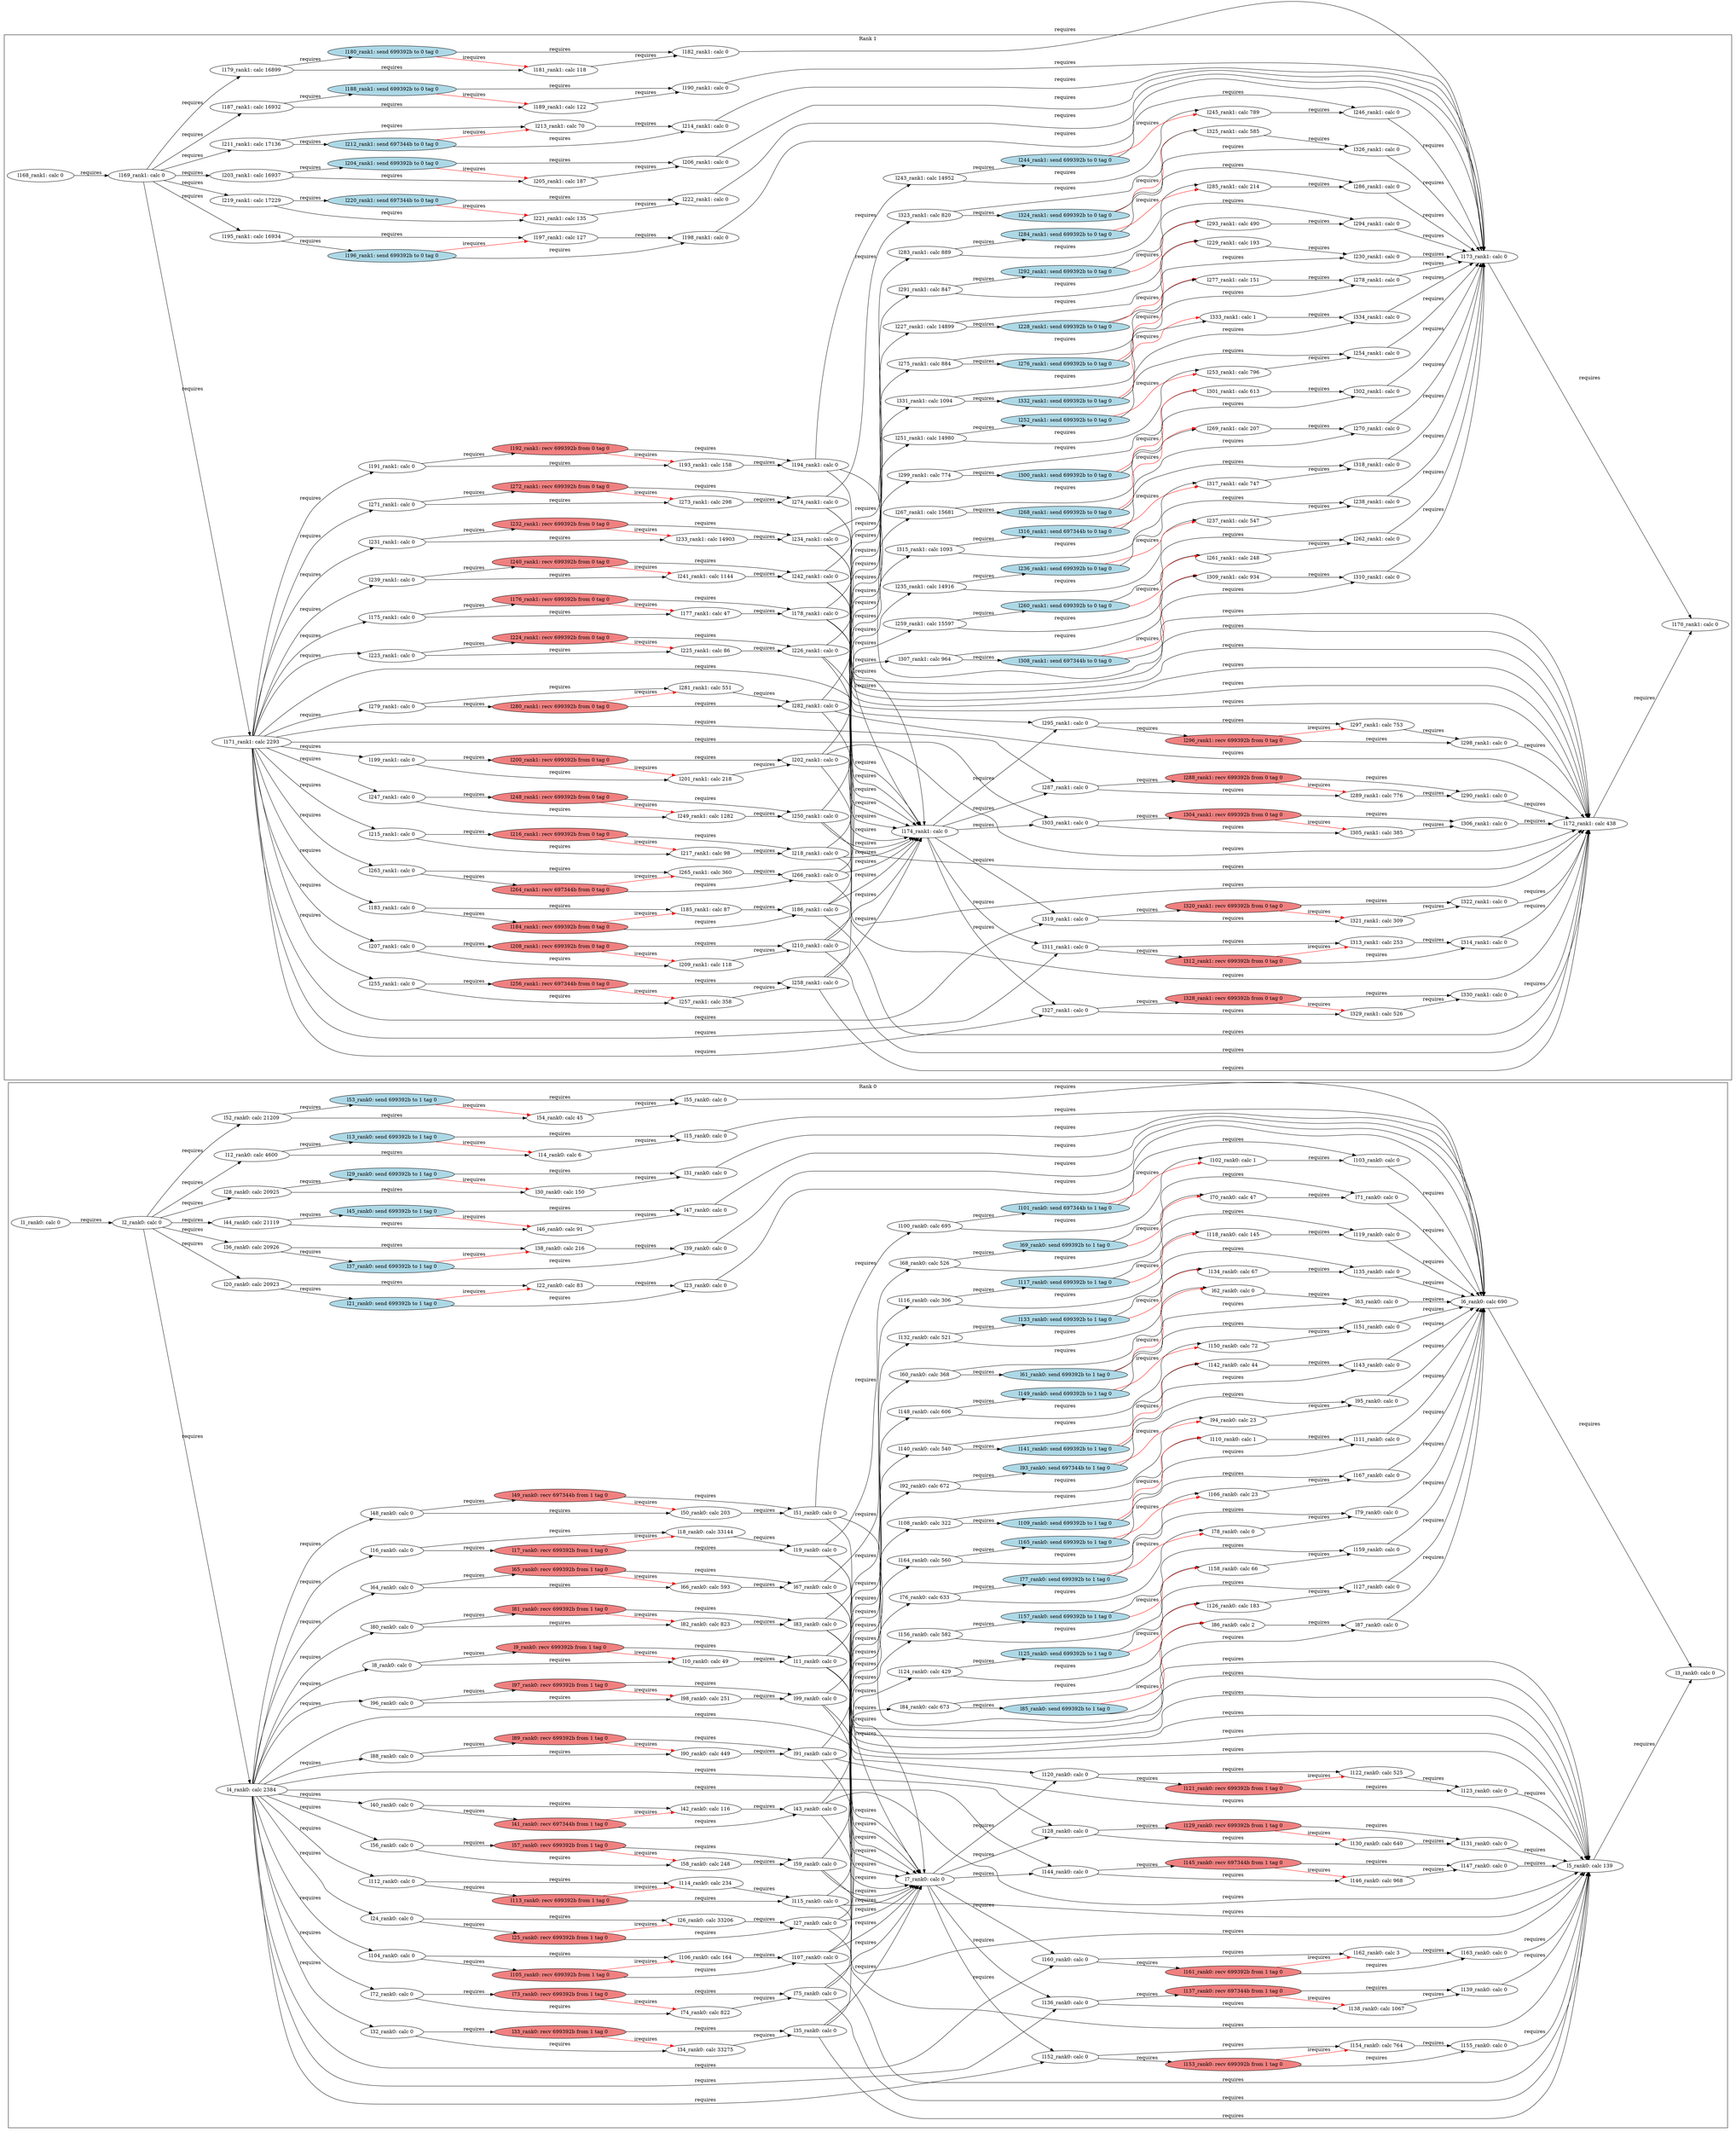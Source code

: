 digraph G {
    rankdir=LR;
    subgraph "cluster_rank_0" {
        label = "Rank 0";
        "l9_rank0: recv 699392b from 1 tag 0" [style=filled, fillcolor="lightcoral"];
        "l93_rank0: send 697344b to 1 tag 0" [style=filled, fillcolor="lightblue"];
        "l35_rank0: calc 0" [style=filled, fillcolor="white"];
        "l69_rank0: send 699392b to 1 tag 0" [style=filled, fillcolor="lightblue"];
        "l114_rank0: calc 234" [style=filled, fillcolor="white"];
        "l108_rank0: calc 322" [style=filled, fillcolor="white"];
        "l13_rank0: send 699392b to 1 tag 0" [style=filled, fillcolor="lightblue"];
        "l158_rank0: calc 66" [style=filled, fillcolor="white"];
        "l150_rank0: calc 72" [style=filled, fillcolor="white"];
        "l111_rank0: calc 0" [style=filled, fillcolor="white"];
        "l46_rank0: calc 91" [style=filled, fillcolor="white"];
        "l167_rank0: calc 0" [style=filled, fillcolor="white"];
        "l74_rank0: calc 822" [style=filled, fillcolor="white"];
        "l10_rank0: calc 49" [style=filled, fillcolor="white"];
        "l70_rank0: calc 47" [style=filled, fillcolor="white"];
        "l7_rank0: calc 0" [style=filled, fillcolor="white"];
        "l129_rank0: recv 699392b from 1 tag 0" [style=filled, fillcolor="lightcoral"];
        "l133_rank0: send 699392b to 1 tag 0" [style=filled, fillcolor="lightblue"];
        "l96_rank0: calc 0" [style=filled, fillcolor="white"];
        "l49_rank0: recv 697344b from 1 tag 0" [style=filled, fillcolor="lightcoral"];
        "l112_rank0: calc 0" [style=filled, fillcolor="white"];
        "l25_rank0: recv 699392b from 1 tag 0" [style=filled, fillcolor="lightcoral"];
        "l136_rank0: calc 0" [style=filled, fillcolor="white"];
        "l31_rank0: calc 0" [style=filled, fillcolor="white"];
        "l62_rank0: calc 0" [style=filled, fillcolor="white"];
        "l106_rank0: calc 164" [style=filled, fillcolor="white"];
        "l43_rank0: calc 0" [style=filled, fillcolor="white"];
        "l156_rank0: calc 582" [style=filled, fillcolor="white"];
        "l48_rank0: calc 0" [style=filled, fillcolor="white"];
        "l14_rank0: calc 6" [style=filled, fillcolor="white"];
        "l80_rank0: calc 0" [style=filled, fillcolor="white"];
        "l79_rank0: calc 0" [style=filled, fillcolor="white"];
        "l103_rank0: calc 0" [style=filled, fillcolor="white"];
        "l109_rank0: send 699392b to 1 tag 0" [style=filled, fillcolor="lightblue"];
        "l40_rank0: calc 0" [style=filled, fillcolor="white"];
        "l59_rank0: calc 0" [style=filled, fillcolor="white"];
        "l139_rank0: calc 0" [style=filled, fillcolor="white"];
        "l137_rank0: recv 697344b from 1 tag 0" [style=filled, fillcolor="lightcoral"];
        "l95_rank0: calc 0" [style=filled, fillcolor="white"];
        "l131_rank0: calc 0" [style=filled, fillcolor="white"];
        "l153_rank0: recv 699392b from 1 tag 0" [style=filled, fillcolor="lightcoral"];
        "l89_rank0: recv 699392b from 1 tag 0" [style=filled, fillcolor="lightcoral"];
        "l159_rank0: calc 0" [style=filled, fillcolor="white"];
        "l94_rank0: calc 23" [style=filled, fillcolor="white"];
        "l155_rank0: calc 0" [style=filled, fillcolor="white"];
        "l92_rank0: calc 672" [style=filled, fillcolor="white"];
        "l4_rank0: calc 2384" [style=filled, fillcolor="white"];
        "l97_rank0: recv 699392b from 1 tag 0" [style=filled, fillcolor="lightcoral"];
        "l119_rank0: calc 0" [style=filled, fillcolor="white"];
        "l122_rank0: calc 525" [style=filled, fillcolor="white"];
        "l81_rank0: recv 699392b from 1 tag 0" [style=filled, fillcolor="lightcoral"];
        "l101_rank0: send 697344b to 1 tag 0" [style=filled, fillcolor="lightblue"];
        "l20_rank0: calc 20923" [style=filled, fillcolor="white"];
        "l125_rank0: send 699392b to 1 tag 0" [style=filled, fillcolor="lightblue"];
        "l121_rank0: recv 699392b from 1 tag 0" [style=filled, fillcolor="lightcoral"];
        "l33_rank0: recv 699392b from 1 tag 0" [style=filled, fillcolor="lightcoral"];
        "l15_rank0: calc 0" [style=filled, fillcolor="white"];
        "l36_rank0: calc 20926" [style=filled, fillcolor="white"];
        "l104_rank0: calc 0" [style=filled, fillcolor="white"];
        "l60_rank0: calc 368" [style=filled, fillcolor="white"];
        "l73_rank0: recv 699392b from 1 tag 0" [style=filled, fillcolor="lightcoral"];
        "l17_rank0: recv 699392b from 1 tag 0" [style=filled, fillcolor="lightcoral"];
        "l115_rank0: calc 0" [style=filled, fillcolor="white"];
        "l82_rank0: calc 823" [style=filled, fillcolor="white"];
        "l86_rank0: calc 2" [style=filled, fillcolor="white"];
        "l16_rank0: calc 0" [style=filled, fillcolor="white"];
        "l161_rank0: recv 699392b from 1 tag 0" [style=filled, fillcolor="lightcoral"];
        "l21_rank0: send 699392b to 1 tag 0" [style=filled, fillcolor="lightblue"];
        "l144_rank0: calc 0" [style=filled, fillcolor="white"];
        "l37_rank0: send 699392b to 1 tag 0" [style=filled, fillcolor="lightblue"];
        "l51_rank0: calc 0" [style=filled, fillcolor="white"];
        "l23_rank0: calc 0" [style=filled, fillcolor="white"];
        "l76_rank0: calc 633" [style=filled, fillcolor="white"];
        "l141_rank0: send 699392b to 1 tag 0" [style=filled, fillcolor="lightblue"];
        "l128_rank0: calc 0" [style=filled, fillcolor="white"];
        "l134_rank0: calc 67" [style=filled, fillcolor="white"];
        "l110_rank0: calc 1" [style=filled, fillcolor="white"];
        "l30_rank0: calc 150" [style=filled, fillcolor="white"];
        "l44_rank0: calc 21119" [style=filled, fillcolor="white"];
        "l148_rank0: calc 606" [style=filled, fillcolor="white"];
        "l27_rank0: calc 0" [style=filled, fillcolor="white"];
        "l32_rank0: calc 0" [style=filled, fillcolor="white"];
        "l99_rank0: calc 0" [style=filled, fillcolor="white"];
        "l1_rank0: calc 0" [style=filled, fillcolor="white"];
        "l113_rank0: recv 699392b from 1 tag 0" [style=filled, fillcolor="lightcoral"];
        "l22_rank0: calc 83" [style=filled, fillcolor="white"];
        "l123_rank0: calc 0" [style=filled, fillcolor="white"];
        "l11_rank0: calc 0" [style=filled, fillcolor="white"];
        "l42_rank0: calc 116" [style=filled, fillcolor="white"];
        "l88_rank0: calc 0" [style=filled, fillcolor="white"];
        "l127_rank0: calc 0" [style=filled, fillcolor="white"];
        "l132_rank0: calc 521" [style=filled, fillcolor="white"];
        "l102_rank0: calc 1" [style=filled, fillcolor="white"];
        "l58_rank0: calc 248" [style=filled, fillcolor="white"];
        "l164_rank0: calc 560" [style=filled, fillcolor="white"];
        "l66_rank0: calc 593" [style=filled, fillcolor="white"];
        "l24_rank0: calc 0" [style=filled, fillcolor="white"];
        "l98_rank0: calc 251" [style=filled, fillcolor="white"];
        "l6_rank0: calc 690" [style=filled, fillcolor="white"];
        "l124_rank0: calc 429" [style=filled, fillcolor="white"];
        "l160_rank0: calc 0" [style=filled, fillcolor="white"];
        "l39_rank0: calc 0" [style=filled, fillcolor="white"];
        "l65_rank0: recv 699392b from 1 tag 0" [style=filled, fillcolor="lightcoral"];
        "l151_rank0: calc 0" [style=filled, fillcolor="white"];
        "l63_rank0: calc 0" [style=filled, fillcolor="white"];
        "l77_rank0: send 699392b to 1 tag 0" [style=filled, fillcolor="lightblue"];
        "l145_rank0: recv 697344b from 1 tag 0" [style=filled, fillcolor="lightcoral"];
        "l118_rank0: calc 145" [style=filled, fillcolor="white"];
        "l142_rank0: calc 44" [style=filled, fillcolor="white"];
        "l143_rank0: calc 0" [style=filled, fillcolor="white"];
        "l107_rank0: calc 0" [style=filled, fillcolor="white"];
        "l149_rank0: send 699392b to 1 tag 0" [style=filled, fillcolor="lightblue"];
        "l68_rank0: calc 526" [style=filled, fillcolor="white"];
        "l84_rank0: calc 673" [style=filled, fillcolor="white"];
        "l91_rank0: calc 0" [style=filled, fillcolor="white"];
        "l152_rank0: calc 0" [style=filled, fillcolor="white"];
        "l120_rank0: calc 0" [style=filled, fillcolor="white"];
        "l28_rank0: calc 20925" [style=filled, fillcolor="white"];
        "l50_rank0: calc 203" [style=filled, fillcolor="white"];
        "l53_rank0: send 699392b to 1 tag 0" [style=filled, fillcolor="lightblue"];
        "l45_rank0: send 699392b to 1 tag 0" [style=filled, fillcolor="lightblue"];
        "l75_rank0: calc 0" [style=filled, fillcolor="white"];
        "l64_rank0: calc 0" [style=filled, fillcolor="white"];
        "l105_rank0: recv 699392b from 1 tag 0" [style=filled, fillcolor="lightcoral"];
        "l140_rank0: calc 540" [style=filled, fillcolor="white"];
        "l26_rank0: calc 33206" [style=filled, fillcolor="white"];
        "l38_rank0: calc 216" [style=filled, fillcolor="white"];
        "l157_rank0: send 699392b to 1 tag 0" [style=filled, fillcolor="lightblue"];
        "l29_rank0: send 699392b to 1 tag 0" [style=filled, fillcolor="lightblue"];
        "l56_rank0: calc 0" [style=filled, fillcolor="white"];
        "l5_rank0: calc 139" [style=filled, fillcolor="white"];
        "l19_rank0: calc 0" [style=filled, fillcolor="white"];
        "l117_rank0: send 699392b to 1 tag 0" [style=filled, fillcolor="lightblue"];
        "l85_rank0: send 699392b to 1 tag 0" [style=filled, fillcolor="lightblue"];
        "l130_rank0: calc 640" [style=filled, fillcolor="white"];
        "l12_rank0: calc 4600" [style=filled, fillcolor="white"];
        "l87_rank0: calc 0" [style=filled, fillcolor="white"];
        "l100_rank0: calc 695" [style=filled, fillcolor="white"];
        "l54_rank0: calc 45" [style=filled, fillcolor="white"];
        "l135_rank0: calc 0" [style=filled, fillcolor="white"];
        "l72_rank0: calc 0" [style=filled, fillcolor="white"];
        "l154_rank0: calc 764" [style=filled, fillcolor="white"];
        "l67_rank0: calc 0" [style=filled, fillcolor="white"];
        "l162_rank0: calc 3" [style=filled, fillcolor="white"];
        "l71_rank0: calc 0" [style=filled, fillcolor="white"];
        "l83_rank0: calc 0" [style=filled, fillcolor="white"];
        "l18_rank0: calc 33144" [style=filled, fillcolor="white"];
        "l165_rank0: send 699392b to 1 tag 0" [style=filled, fillcolor="lightblue"];
        "l3_rank0: calc 0" [style=filled, fillcolor="white"];
        "l2_rank0: calc 0" [style=filled, fillcolor="white"];
        "l147_rank0: calc 0" [style=filled, fillcolor="white"];
        "l163_rank0: calc 0" [style=filled, fillcolor="white"];
        "l34_rank0: calc 33275" [style=filled, fillcolor="white"];
        "l78_rank0: calc 0" [style=filled, fillcolor="white"];
        "l138_rank0: calc 1067" [style=filled, fillcolor="white"];
        "l52_rank0: calc 21209" [style=filled, fillcolor="white"];
        "l126_rank0: calc 183" [style=filled, fillcolor="white"];
        "l90_rank0: calc 449" [style=filled, fillcolor="white"];
        "l8_rank0: calc 0" [style=filled, fillcolor="white"];
        "l61_rank0: send 699392b to 1 tag 0" [style=filled, fillcolor="lightblue"];
        "l116_rank0: calc 306" [style=filled, fillcolor="white"];
        "l55_rank0: calc 0" [style=filled, fillcolor="white"];
        "l166_rank0: calc 23" [style=filled, fillcolor="white"];
        "l146_rank0: calc 968" [style=filled, fillcolor="white"];
        "l57_rank0: recv 699392b from 1 tag 0" [style=filled, fillcolor="lightcoral"];
        "l47_rank0: calc 0" [style=filled, fillcolor="white"];
        "l41_rank0: recv 697344b from 1 tag 0" [style=filled, fillcolor="lightcoral"];
        "l1_rank0: calc 0" -> "l2_rank0: calc 0" [label="requires", color="black"];
        "l2_rank0: calc 0" -> "l4_rank0: calc 2384" [label="requires", color="black"];
        "l5_rank0: calc 139" -> "l3_rank0: calc 0" [label="requires", color="black"];
        "l6_rank0: calc 690" -> "l3_rank0: calc 0" [label="requires", color="black"];
        "l4_rank0: calc 2384" -> "l8_rank0: calc 0" [label="requires", color="black"];
        "l8_rank0: calc 0" -> "l9_rank0: recv 699392b from 1 tag 0" [label="requires", color="black"];
        "l8_rank0: calc 0" -> "l10_rank0: calc 49" [label="requires", color="black"];
        "l9_rank0: recv 699392b from 1 tag 0" -> "l10_rank0: calc 49" [label="irequires", color="red"];
        "l10_rank0: calc 49" -> "l11_rank0: calc 0" [label="requires", color="black"];
        "l9_rank0: recv 699392b from 1 tag 0" -> "l11_rank0: calc 0" [label="requires", color="black"];
        "l11_rank0: calc 0" -> "l5_rank0: calc 139" [label="requires", color="black"];
        "l11_rank0: calc 0" -> "l7_rank0: calc 0" [label="requires", color="black"];
        "l2_rank0: calc 0" -> "l12_rank0: calc 4600" [label="requires", color="black"];
        "l12_rank0: calc 4600" -> "l13_rank0: send 699392b to 1 tag 0" [label="requires", color="black"];
        "l12_rank0: calc 4600" -> "l14_rank0: calc 6" [label="requires", color="black"];
        "l13_rank0: send 699392b to 1 tag 0" -> "l14_rank0: calc 6" [label="irequires", color="red"];
        "l14_rank0: calc 6" -> "l15_rank0: calc 0" [label="requires", color="black"];
        "l13_rank0: send 699392b to 1 tag 0" -> "l15_rank0: calc 0" [label="requires", color="black"];
        "l15_rank0: calc 0" -> "l6_rank0: calc 690" [label="requires", color="black"];
        "l4_rank0: calc 2384" -> "l16_rank0: calc 0" [label="requires", color="black"];
        "l16_rank0: calc 0" -> "l17_rank0: recv 699392b from 1 tag 0" [label="requires", color="black"];
        "l16_rank0: calc 0" -> "l18_rank0: calc 33144" [label="requires", color="black"];
        "l17_rank0: recv 699392b from 1 tag 0" -> "l18_rank0: calc 33144" [label="irequires", color="red"];
        "l18_rank0: calc 33144" -> "l19_rank0: calc 0" [label="requires", color="black"];
        "l17_rank0: recv 699392b from 1 tag 0" -> "l19_rank0: calc 0" [label="requires", color="black"];
        "l19_rank0: calc 0" -> "l5_rank0: calc 139" [label="requires", color="black"];
        "l19_rank0: calc 0" -> "l7_rank0: calc 0" [label="requires", color="black"];
        "l2_rank0: calc 0" -> "l20_rank0: calc 20923" [label="requires", color="black"];
        "l20_rank0: calc 20923" -> "l21_rank0: send 699392b to 1 tag 0" [label="requires", color="black"];
        "l20_rank0: calc 20923" -> "l22_rank0: calc 83" [label="requires", color="black"];
        "l21_rank0: send 699392b to 1 tag 0" -> "l22_rank0: calc 83" [label="irequires", color="red"];
        "l22_rank0: calc 83" -> "l23_rank0: calc 0" [label="requires", color="black"];
        "l21_rank0: send 699392b to 1 tag 0" -> "l23_rank0: calc 0" [label="requires", color="black"];
        "l23_rank0: calc 0" -> "l6_rank0: calc 690" [label="requires", color="black"];
        "l4_rank0: calc 2384" -> "l24_rank0: calc 0" [label="requires", color="black"];
        "l24_rank0: calc 0" -> "l25_rank0: recv 699392b from 1 tag 0" [label="requires", color="black"];
        "l24_rank0: calc 0" -> "l26_rank0: calc 33206" [label="requires", color="black"];
        "l25_rank0: recv 699392b from 1 tag 0" -> "l26_rank0: calc 33206" [label="irequires", color="red"];
        "l26_rank0: calc 33206" -> "l27_rank0: calc 0" [label="requires", color="black"];
        "l25_rank0: recv 699392b from 1 tag 0" -> "l27_rank0: calc 0" [label="requires", color="black"];
        "l27_rank0: calc 0" -> "l5_rank0: calc 139" [label="requires", color="black"];
        "l27_rank0: calc 0" -> "l7_rank0: calc 0" [label="requires", color="black"];
        "l2_rank0: calc 0" -> "l28_rank0: calc 20925" [label="requires", color="black"];
        "l28_rank0: calc 20925" -> "l29_rank0: send 699392b to 1 tag 0" [label="requires", color="black"];
        "l28_rank0: calc 20925" -> "l30_rank0: calc 150" [label="requires", color="black"];
        "l29_rank0: send 699392b to 1 tag 0" -> "l30_rank0: calc 150" [label="irequires", color="red"];
        "l30_rank0: calc 150" -> "l31_rank0: calc 0" [label="requires", color="black"];
        "l29_rank0: send 699392b to 1 tag 0" -> "l31_rank0: calc 0" [label="requires", color="black"];
        "l31_rank0: calc 0" -> "l6_rank0: calc 690" [label="requires", color="black"];
        "l4_rank0: calc 2384" -> "l32_rank0: calc 0" [label="requires", color="black"];
        "l32_rank0: calc 0" -> "l33_rank0: recv 699392b from 1 tag 0" [label="requires", color="black"];
        "l32_rank0: calc 0" -> "l34_rank0: calc 33275" [label="requires", color="black"];
        "l33_rank0: recv 699392b from 1 tag 0" -> "l34_rank0: calc 33275" [label="irequires", color="red"];
        "l34_rank0: calc 33275" -> "l35_rank0: calc 0" [label="requires", color="black"];
        "l33_rank0: recv 699392b from 1 tag 0" -> "l35_rank0: calc 0" [label="requires", color="black"];
        "l35_rank0: calc 0" -> "l5_rank0: calc 139" [label="requires", color="black"];
        "l35_rank0: calc 0" -> "l7_rank0: calc 0" [label="requires", color="black"];
        "l2_rank0: calc 0" -> "l36_rank0: calc 20926" [label="requires", color="black"];
        "l36_rank0: calc 20926" -> "l37_rank0: send 699392b to 1 tag 0" [label="requires", color="black"];
        "l36_rank0: calc 20926" -> "l38_rank0: calc 216" [label="requires", color="black"];
        "l37_rank0: send 699392b to 1 tag 0" -> "l38_rank0: calc 216" [label="irequires", color="red"];
        "l38_rank0: calc 216" -> "l39_rank0: calc 0" [label="requires", color="black"];
        "l37_rank0: send 699392b to 1 tag 0" -> "l39_rank0: calc 0" [label="requires", color="black"];
        "l39_rank0: calc 0" -> "l6_rank0: calc 690" [label="requires", color="black"];
        "l4_rank0: calc 2384" -> "l40_rank0: calc 0" [label="requires", color="black"];
        "l40_rank0: calc 0" -> "l41_rank0: recv 697344b from 1 tag 0" [label="requires", color="black"];
        "l40_rank0: calc 0" -> "l42_rank0: calc 116" [label="requires", color="black"];
        "l41_rank0: recv 697344b from 1 tag 0" -> "l42_rank0: calc 116" [label="irequires", color="red"];
        "l42_rank0: calc 116" -> "l43_rank0: calc 0" [label="requires", color="black"];
        "l41_rank0: recv 697344b from 1 tag 0" -> "l43_rank0: calc 0" [label="requires", color="black"];
        "l43_rank0: calc 0" -> "l5_rank0: calc 139" [label="requires", color="black"];
        "l43_rank0: calc 0" -> "l7_rank0: calc 0" [label="requires", color="black"];
        "l2_rank0: calc 0" -> "l44_rank0: calc 21119" [label="requires", color="black"];
        "l44_rank0: calc 21119" -> "l45_rank0: send 699392b to 1 tag 0" [label="requires", color="black"];
        "l44_rank0: calc 21119" -> "l46_rank0: calc 91" [label="requires", color="black"];
        "l45_rank0: send 699392b to 1 tag 0" -> "l46_rank0: calc 91" [label="irequires", color="red"];
        "l46_rank0: calc 91" -> "l47_rank0: calc 0" [label="requires", color="black"];
        "l45_rank0: send 699392b to 1 tag 0" -> "l47_rank0: calc 0" [label="requires", color="black"];
        "l47_rank0: calc 0" -> "l6_rank0: calc 690" [label="requires", color="black"];
        "l4_rank0: calc 2384" -> "l48_rank0: calc 0" [label="requires", color="black"];
        "l48_rank0: calc 0" -> "l49_rank0: recv 697344b from 1 tag 0" [label="requires", color="black"];
        "l48_rank0: calc 0" -> "l50_rank0: calc 203" [label="requires", color="black"];
        "l49_rank0: recv 697344b from 1 tag 0" -> "l50_rank0: calc 203" [label="irequires", color="red"];
        "l50_rank0: calc 203" -> "l51_rank0: calc 0" [label="requires", color="black"];
        "l49_rank0: recv 697344b from 1 tag 0" -> "l51_rank0: calc 0" [label="requires", color="black"];
        "l51_rank0: calc 0" -> "l5_rank0: calc 139" [label="requires", color="black"];
        "l51_rank0: calc 0" -> "l7_rank0: calc 0" [label="requires", color="black"];
        "l2_rank0: calc 0" -> "l52_rank0: calc 21209" [label="requires", color="black"];
        "l52_rank0: calc 21209" -> "l53_rank0: send 699392b to 1 tag 0" [label="requires", color="black"];
        "l52_rank0: calc 21209" -> "l54_rank0: calc 45" [label="requires", color="black"];
        "l53_rank0: send 699392b to 1 tag 0" -> "l54_rank0: calc 45" [label="irequires", color="red"];
        "l54_rank0: calc 45" -> "l55_rank0: calc 0" [label="requires", color="black"];
        "l53_rank0: send 699392b to 1 tag 0" -> "l55_rank0: calc 0" [label="requires", color="black"];
        "l55_rank0: calc 0" -> "l6_rank0: calc 690" [label="requires", color="black"];
        "l4_rank0: calc 2384" -> "l56_rank0: calc 0" [label="requires", color="black"];
        "l56_rank0: calc 0" -> "l57_rank0: recv 699392b from 1 tag 0" [label="requires", color="black"];
        "l56_rank0: calc 0" -> "l58_rank0: calc 248" [label="requires", color="black"];
        "l57_rank0: recv 699392b from 1 tag 0" -> "l58_rank0: calc 248" [label="irequires", color="red"];
        "l58_rank0: calc 248" -> "l59_rank0: calc 0" [label="requires", color="black"];
        "l57_rank0: recv 699392b from 1 tag 0" -> "l59_rank0: calc 0" [label="requires", color="black"];
        "l59_rank0: calc 0" -> "l5_rank0: calc 139" [label="requires", color="black"];
        "l59_rank0: calc 0" -> "l7_rank0: calc 0" [label="requires", color="black"];
        "l11_rank0: calc 0" -> "l60_rank0: calc 368" [label="requires", color="black"];
        "l60_rank0: calc 368" -> "l61_rank0: send 699392b to 1 tag 0" [label="requires", color="black"];
        "l60_rank0: calc 368" -> "l62_rank0: calc 0" [label="requires", color="black"];
        "l61_rank0: send 699392b to 1 tag 0" -> "l62_rank0: calc 0" [label="irequires", color="red"];
        "l62_rank0: calc 0" -> "l63_rank0: calc 0" [label="requires", color="black"];
        "l61_rank0: send 699392b to 1 tag 0" -> "l63_rank0: calc 0" [label="requires", color="black"];
        "l63_rank0: calc 0" -> "l6_rank0: calc 690" [label="requires", color="black"];
        "l4_rank0: calc 2384" -> "l64_rank0: calc 0" [label="requires", color="black"];
        "l64_rank0: calc 0" -> "l65_rank0: recv 699392b from 1 tag 0" [label="requires", color="black"];
        "l64_rank0: calc 0" -> "l66_rank0: calc 593" [label="requires", color="black"];
        "l65_rank0: recv 699392b from 1 tag 0" -> "l66_rank0: calc 593" [label="irequires", color="red"];
        "l66_rank0: calc 593" -> "l67_rank0: calc 0" [label="requires", color="black"];
        "l65_rank0: recv 699392b from 1 tag 0" -> "l67_rank0: calc 0" [label="requires", color="black"];
        "l67_rank0: calc 0" -> "l5_rank0: calc 139" [label="requires", color="black"];
        "l67_rank0: calc 0" -> "l7_rank0: calc 0" [label="requires", color="black"];
        "l19_rank0: calc 0" -> "l68_rank0: calc 526" [label="requires", color="black"];
        "l68_rank0: calc 526" -> "l69_rank0: send 699392b to 1 tag 0" [label="requires", color="black"];
        "l68_rank0: calc 526" -> "l70_rank0: calc 47" [label="requires", color="black"];
        "l69_rank0: send 699392b to 1 tag 0" -> "l70_rank0: calc 47" [label="irequires", color="red"];
        "l70_rank0: calc 47" -> "l71_rank0: calc 0" [label="requires", color="black"];
        "l69_rank0: send 699392b to 1 tag 0" -> "l71_rank0: calc 0" [label="requires", color="black"];
        "l71_rank0: calc 0" -> "l6_rank0: calc 690" [label="requires", color="black"];
        "l4_rank0: calc 2384" -> "l72_rank0: calc 0" [label="requires", color="black"];
        "l72_rank0: calc 0" -> "l73_rank0: recv 699392b from 1 tag 0" [label="requires", color="black"];
        "l72_rank0: calc 0" -> "l74_rank0: calc 822" [label="requires", color="black"];
        "l73_rank0: recv 699392b from 1 tag 0" -> "l74_rank0: calc 822" [label="irequires", color="red"];
        "l74_rank0: calc 822" -> "l75_rank0: calc 0" [label="requires", color="black"];
        "l73_rank0: recv 699392b from 1 tag 0" -> "l75_rank0: calc 0" [label="requires", color="black"];
        "l75_rank0: calc 0" -> "l5_rank0: calc 139" [label="requires", color="black"];
        "l75_rank0: calc 0" -> "l7_rank0: calc 0" [label="requires", color="black"];
        "l27_rank0: calc 0" -> "l76_rank0: calc 633" [label="requires", color="black"];
        "l76_rank0: calc 633" -> "l77_rank0: send 699392b to 1 tag 0" [label="requires", color="black"];
        "l76_rank0: calc 633" -> "l78_rank0: calc 0" [label="requires", color="black"];
        "l77_rank0: send 699392b to 1 tag 0" -> "l78_rank0: calc 0" [label="irequires", color="red"];
        "l78_rank0: calc 0" -> "l79_rank0: calc 0" [label="requires", color="black"];
        "l77_rank0: send 699392b to 1 tag 0" -> "l79_rank0: calc 0" [label="requires", color="black"];
        "l79_rank0: calc 0" -> "l6_rank0: calc 690" [label="requires", color="black"];
        "l4_rank0: calc 2384" -> "l80_rank0: calc 0" [label="requires", color="black"];
        "l80_rank0: calc 0" -> "l81_rank0: recv 699392b from 1 tag 0" [label="requires", color="black"];
        "l80_rank0: calc 0" -> "l82_rank0: calc 823" [label="requires", color="black"];
        "l81_rank0: recv 699392b from 1 tag 0" -> "l82_rank0: calc 823" [label="irequires", color="red"];
        "l82_rank0: calc 823" -> "l83_rank0: calc 0" [label="requires", color="black"];
        "l81_rank0: recv 699392b from 1 tag 0" -> "l83_rank0: calc 0" [label="requires", color="black"];
        "l83_rank0: calc 0" -> "l5_rank0: calc 139" [label="requires", color="black"];
        "l83_rank0: calc 0" -> "l7_rank0: calc 0" [label="requires", color="black"];
        "l35_rank0: calc 0" -> "l84_rank0: calc 673" [label="requires", color="black"];
        "l84_rank0: calc 673" -> "l85_rank0: send 699392b to 1 tag 0" [label="requires", color="black"];
        "l84_rank0: calc 673" -> "l86_rank0: calc 2" [label="requires", color="black"];
        "l85_rank0: send 699392b to 1 tag 0" -> "l86_rank0: calc 2" [label="irequires", color="red"];
        "l86_rank0: calc 2" -> "l87_rank0: calc 0" [label="requires", color="black"];
        "l85_rank0: send 699392b to 1 tag 0" -> "l87_rank0: calc 0" [label="requires", color="black"];
        "l87_rank0: calc 0" -> "l6_rank0: calc 690" [label="requires", color="black"];
        "l4_rank0: calc 2384" -> "l88_rank0: calc 0" [label="requires", color="black"];
        "l88_rank0: calc 0" -> "l89_rank0: recv 699392b from 1 tag 0" [label="requires", color="black"];
        "l88_rank0: calc 0" -> "l90_rank0: calc 449" [label="requires", color="black"];
        "l89_rank0: recv 699392b from 1 tag 0" -> "l90_rank0: calc 449" [label="irequires", color="red"];
        "l90_rank0: calc 449" -> "l91_rank0: calc 0" [label="requires", color="black"];
        "l89_rank0: recv 699392b from 1 tag 0" -> "l91_rank0: calc 0" [label="requires", color="black"];
        "l91_rank0: calc 0" -> "l5_rank0: calc 139" [label="requires", color="black"];
        "l91_rank0: calc 0" -> "l7_rank0: calc 0" [label="requires", color="black"];
        "l43_rank0: calc 0" -> "l92_rank0: calc 672" [label="requires", color="black"];
        "l92_rank0: calc 672" -> "l93_rank0: send 697344b to 1 tag 0" [label="requires", color="black"];
        "l92_rank0: calc 672" -> "l94_rank0: calc 23" [label="requires", color="black"];
        "l93_rank0: send 697344b to 1 tag 0" -> "l94_rank0: calc 23" [label="irequires", color="red"];
        "l94_rank0: calc 23" -> "l95_rank0: calc 0" [label="requires", color="black"];
        "l93_rank0: send 697344b to 1 tag 0" -> "l95_rank0: calc 0" [label="requires", color="black"];
        "l95_rank0: calc 0" -> "l6_rank0: calc 690" [label="requires", color="black"];
        "l4_rank0: calc 2384" -> "l96_rank0: calc 0" [label="requires", color="black"];
        "l96_rank0: calc 0" -> "l97_rank0: recv 699392b from 1 tag 0" [label="requires", color="black"];
        "l96_rank0: calc 0" -> "l98_rank0: calc 251" [label="requires", color="black"];
        "l97_rank0: recv 699392b from 1 tag 0" -> "l98_rank0: calc 251" [label="irequires", color="red"];
        "l98_rank0: calc 251" -> "l99_rank0: calc 0" [label="requires", color="black"];
        "l97_rank0: recv 699392b from 1 tag 0" -> "l99_rank0: calc 0" [label="requires", color="black"];
        "l99_rank0: calc 0" -> "l5_rank0: calc 139" [label="requires", color="black"];
        "l99_rank0: calc 0" -> "l7_rank0: calc 0" [label="requires", color="black"];
        "l51_rank0: calc 0" -> "l100_rank0: calc 695" [label="requires", color="black"];
        "l100_rank0: calc 695" -> "l101_rank0: send 697344b to 1 tag 0" [label="requires", color="black"];
        "l100_rank0: calc 695" -> "l102_rank0: calc 1" [label="requires", color="black"];
        "l101_rank0: send 697344b to 1 tag 0" -> "l102_rank0: calc 1" [label="irequires", color="red"];
        "l102_rank0: calc 1" -> "l103_rank0: calc 0" [label="requires", color="black"];
        "l101_rank0: send 697344b to 1 tag 0" -> "l103_rank0: calc 0" [label="requires", color="black"];
        "l103_rank0: calc 0" -> "l6_rank0: calc 690" [label="requires", color="black"];
        "l4_rank0: calc 2384" -> "l104_rank0: calc 0" [label="requires", color="black"];
        "l104_rank0: calc 0" -> "l105_rank0: recv 699392b from 1 tag 0" [label="requires", color="black"];
        "l104_rank0: calc 0" -> "l106_rank0: calc 164" [label="requires", color="black"];
        "l105_rank0: recv 699392b from 1 tag 0" -> "l106_rank0: calc 164" [label="irequires", color="red"];
        "l106_rank0: calc 164" -> "l107_rank0: calc 0" [label="requires", color="black"];
        "l105_rank0: recv 699392b from 1 tag 0" -> "l107_rank0: calc 0" [label="requires", color="black"];
        "l107_rank0: calc 0" -> "l5_rank0: calc 139" [label="requires", color="black"];
        "l107_rank0: calc 0" -> "l7_rank0: calc 0" [label="requires", color="black"];
        "l59_rank0: calc 0" -> "l108_rank0: calc 322" [label="requires", color="black"];
        "l108_rank0: calc 322" -> "l109_rank0: send 699392b to 1 tag 0" [label="requires", color="black"];
        "l108_rank0: calc 322" -> "l110_rank0: calc 1" [label="requires", color="black"];
        "l109_rank0: send 699392b to 1 tag 0" -> "l110_rank0: calc 1" [label="irequires", color="red"];
        "l110_rank0: calc 1" -> "l111_rank0: calc 0" [label="requires", color="black"];
        "l109_rank0: send 699392b to 1 tag 0" -> "l111_rank0: calc 0" [label="requires", color="black"];
        "l111_rank0: calc 0" -> "l6_rank0: calc 690" [label="requires", color="black"];
        "l4_rank0: calc 2384" -> "l112_rank0: calc 0" [label="requires", color="black"];
        "l112_rank0: calc 0" -> "l113_rank0: recv 699392b from 1 tag 0" [label="requires", color="black"];
        "l112_rank0: calc 0" -> "l114_rank0: calc 234" [label="requires", color="black"];
        "l113_rank0: recv 699392b from 1 tag 0" -> "l114_rank0: calc 234" [label="irequires", color="red"];
        "l114_rank0: calc 234" -> "l115_rank0: calc 0" [label="requires", color="black"];
        "l113_rank0: recv 699392b from 1 tag 0" -> "l115_rank0: calc 0" [label="requires", color="black"];
        "l115_rank0: calc 0" -> "l5_rank0: calc 139" [label="requires", color="black"];
        "l115_rank0: calc 0" -> "l7_rank0: calc 0" [label="requires", color="black"];
        "l67_rank0: calc 0" -> "l116_rank0: calc 306" [label="requires", color="black"];
        "l116_rank0: calc 306" -> "l117_rank0: send 699392b to 1 tag 0" [label="requires", color="black"];
        "l116_rank0: calc 306" -> "l118_rank0: calc 145" [label="requires", color="black"];
        "l117_rank0: send 699392b to 1 tag 0" -> "l118_rank0: calc 145" [label="irequires", color="red"];
        "l118_rank0: calc 145" -> "l119_rank0: calc 0" [label="requires", color="black"];
        "l117_rank0: send 699392b to 1 tag 0" -> "l119_rank0: calc 0" [label="requires", color="black"];
        "l119_rank0: calc 0" -> "l6_rank0: calc 690" [label="requires", color="black"];
        "l4_rank0: calc 2384" -> "l120_rank0: calc 0" [label="requires", color="black"];
        "l120_rank0: calc 0" -> "l121_rank0: recv 699392b from 1 tag 0" [label="requires", color="black"];
        "l120_rank0: calc 0" -> "l122_rank0: calc 525" [label="requires", color="black"];
        "l121_rank0: recv 699392b from 1 tag 0" -> "l122_rank0: calc 525" [label="irequires", color="red"];
        "l122_rank0: calc 525" -> "l123_rank0: calc 0" [label="requires", color="black"];
        "l121_rank0: recv 699392b from 1 tag 0" -> "l123_rank0: calc 0" [label="requires", color="black"];
        "l123_rank0: calc 0" -> "l5_rank0: calc 139" [label="requires", color="black"];
        "l7_rank0: calc 0" -> "l120_rank0: calc 0" [label="requires", color="black"];
        "l75_rank0: calc 0" -> "l124_rank0: calc 429" [label="requires", color="black"];
        "l124_rank0: calc 429" -> "l125_rank0: send 699392b to 1 tag 0" [label="requires", color="black"];
        "l124_rank0: calc 429" -> "l126_rank0: calc 183" [label="requires", color="black"];
        "l125_rank0: send 699392b to 1 tag 0" -> "l126_rank0: calc 183" [label="irequires", color="red"];
        "l126_rank0: calc 183" -> "l127_rank0: calc 0" [label="requires", color="black"];
        "l125_rank0: send 699392b to 1 tag 0" -> "l127_rank0: calc 0" [label="requires", color="black"];
        "l127_rank0: calc 0" -> "l6_rank0: calc 690" [label="requires", color="black"];
        "l4_rank0: calc 2384" -> "l128_rank0: calc 0" [label="requires", color="black"];
        "l128_rank0: calc 0" -> "l129_rank0: recv 699392b from 1 tag 0" [label="requires", color="black"];
        "l128_rank0: calc 0" -> "l130_rank0: calc 640" [label="requires", color="black"];
        "l129_rank0: recv 699392b from 1 tag 0" -> "l130_rank0: calc 640" [label="irequires", color="red"];
        "l130_rank0: calc 640" -> "l131_rank0: calc 0" [label="requires", color="black"];
        "l129_rank0: recv 699392b from 1 tag 0" -> "l131_rank0: calc 0" [label="requires", color="black"];
        "l131_rank0: calc 0" -> "l5_rank0: calc 139" [label="requires", color="black"];
        "l7_rank0: calc 0" -> "l128_rank0: calc 0" [label="requires", color="black"];
        "l83_rank0: calc 0" -> "l132_rank0: calc 521" [label="requires", color="black"];
        "l132_rank0: calc 521" -> "l133_rank0: send 699392b to 1 tag 0" [label="requires", color="black"];
        "l132_rank0: calc 521" -> "l134_rank0: calc 67" [label="requires", color="black"];
        "l133_rank0: send 699392b to 1 tag 0" -> "l134_rank0: calc 67" [label="irequires", color="red"];
        "l134_rank0: calc 67" -> "l135_rank0: calc 0" [label="requires", color="black"];
        "l133_rank0: send 699392b to 1 tag 0" -> "l135_rank0: calc 0" [label="requires", color="black"];
        "l135_rank0: calc 0" -> "l6_rank0: calc 690" [label="requires", color="black"];
        "l4_rank0: calc 2384" -> "l136_rank0: calc 0" [label="requires", color="black"];
        "l136_rank0: calc 0" -> "l137_rank0: recv 697344b from 1 tag 0" [label="requires", color="black"];
        "l136_rank0: calc 0" -> "l138_rank0: calc 1067" [label="requires", color="black"];
        "l137_rank0: recv 697344b from 1 tag 0" -> "l138_rank0: calc 1067" [label="irequires", color="red"];
        "l138_rank0: calc 1067" -> "l139_rank0: calc 0" [label="requires", color="black"];
        "l137_rank0: recv 697344b from 1 tag 0" -> "l139_rank0: calc 0" [label="requires", color="black"];
        "l139_rank0: calc 0" -> "l5_rank0: calc 139" [label="requires", color="black"];
        "l7_rank0: calc 0" -> "l136_rank0: calc 0" [label="requires", color="black"];
        "l91_rank0: calc 0" -> "l140_rank0: calc 540" [label="requires", color="black"];
        "l140_rank0: calc 540" -> "l141_rank0: send 699392b to 1 tag 0" [label="requires", color="black"];
        "l140_rank0: calc 540" -> "l142_rank0: calc 44" [label="requires", color="black"];
        "l141_rank0: send 699392b to 1 tag 0" -> "l142_rank0: calc 44" [label="irequires", color="red"];
        "l142_rank0: calc 44" -> "l143_rank0: calc 0" [label="requires", color="black"];
        "l141_rank0: send 699392b to 1 tag 0" -> "l143_rank0: calc 0" [label="requires", color="black"];
        "l143_rank0: calc 0" -> "l6_rank0: calc 690" [label="requires", color="black"];
        "l4_rank0: calc 2384" -> "l144_rank0: calc 0" [label="requires", color="black"];
        "l144_rank0: calc 0" -> "l145_rank0: recv 697344b from 1 tag 0" [label="requires", color="black"];
        "l144_rank0: calc 0" -> "l146_rank0: calc 968" [label="requires", color="black"];
        "l145_rank0: recv 697344b from 1 tag 0" -> "l146_rank0: calc 968" [label="irequires", color="red"];
        "l146_rank0: calc 968" -> "l147_rank0: calc 0" [label="requires", color="black"];
        "l145_rank0: recv 697344b from 1 tag 0" -> "l147_rank0: calc 0" [label="requires", color="black"];
        "l147_rank0: calc 0" -> "l5_rank0: calc 139" [label="requires", color="black"];
        "l7_rank0: calc 0" -> "l144_rank0: calc 0" [label="requires", color="black"];
        "l99_rank0: calc 0" -> "l148_rank0: calc 606" [label="requires", color="black"];
        "l148_rank0: calc 606" -> "l149_rank0: send 699392b to 1 tag 0" [label="requires", color="black"];
        "l148_rank0: calc 606" -> "l150_rank0: calc 72" [label="requires", color="black"];
        "l149_rank0: send 699392b to 1 tag 0" -> "l150_rank0: calc 72" [label="irequires", color="red"];
        "l150_rank0: calc 72" -> "l151_rank0: calc 0" [label="requires", color="black"];
        "l149_rank0: send 699392b to 1 tag 0" -> "l151_rank0: calc 0" [label="requires", color="black"];
        "l151_rank0: calc 0" -> "l6_rank0: calc 690" [label="requires", color="black"];
        "l4_rank0: calc 2384" -> "l152_rank0: calc 0" [label="requires", color="black"];
        "l152_rank0: calc 0" -> "l153_rank0: recv 699392b from 1 tag 0" [label="requires", color="black"];
        "l152_rank0: calc 0" -> "l154_rank0: calc 764" [label="requires", color="black"];
        "l153_rank0: recv 699392b from 1 tag 0" -> "l154_rank0: calc 764" [label="irequires", color="red"];
        "l154_rank0: calc 764" -> "l155_rank0: calc 0" [label="requires", color="black"];
        "l153_rank0: recv 699392b from 1 tag 0" -> "l155_rank0: calc 0" [label="requires", color="black"];
        "l155_rank0: calc 0" -> "l5_rank0: calc 139" [label="requires", color="black"];
        "l7_rank0: calc 0" -> "l152_rank0: calc 0" [label="requires", color="black"];
        "l107_rank0: calc 0" -> "l156_rank0: calc 582" [label="requires", color="black"];
        "l156_rank0: calc 582" -> "l157_rank0: send 699392b to 1 tag 0" [label="requires", color="black"];
        "l156_rank0: calc 582" -> "l158_rank0: calc 66" [label="requires", color="black"];
        "l157_rank0: send 699392b to 1 tag 0" -> "l158_rank0: calc 66" [label="irequires", color="red"];
        "l158_rank0: calc 66" -> "l159_rank0: calc 0" [label="requires", color="black"];
        "l157_rank0: send 699392b to 1 tag 0" -> "l159_rank0: calc 0" [label="requires", color="black"];
        "l159_rank0: calc 0" -> "l6_rank0: calc 690" [label="requires", color="black"];
        "l4_rank0: calc 2384" -> "l160_rank0: calc 0" [label="requires", color="black"];
        "l160_rank0: calc 0" -> "l161_rank0: recv 699392b from 1 tag 0" [label="requires", color="black"];
        "l160_rank0: calc 0" -> "l162_rank0: calc 3" [label="requires", color="black"];
        "l161_rank0: recv 699392b from 1 tag 0" -> "l162_rank0: calc 3" [label="irequires", color="red"];
        "l162_rank0: calc 3" -> "l163_rank0: calc 0" [label="requires", color="black"];
        "l161_rank0: recv 699392b from 1 tag 0" -> "l163_rank0: calc 0" [label="requires", color="black"];
        "l163_rank0: calc 0" -> "l5_rank0: calc 139" [label="requires", color="black"];
        "l7_rank0: calc 0" -> "l160_rank0: calc 0" [label="requires", color="black"];
        "l115_rank0: calc 0" -> "l164_rank0: calc 560" [label="requires", color="black"];
        "l164_rank0: calc 560" -> "l165_rank0: send 699392b to 1 tag 0" [label="requires", color="black"];
        "l164_rank0: calc 560" -> "l166_rank0: calc 23" [label="requires", color="black"];
        "l165_rank0: send 699392b to 1 tag 0" -> "l166_rank0: calc 23" [label="irequires", color="red"];
        "l166_rank0: calc 23" -> "l167_rank0: calc 0" [label="requires", color="black"];
        "l165_rank0: send 699392b to 1 tag 0" -> "l167_rank0: calc 0" [label="requires", color="black"];
        "l167_rank0: calc 0" -> "l6_rank0: calc 690" [label="requires", color="black"];
    }
    subgraph "cluster_rank_1" {
        label = "Rank 1";
        "l222_rank1: calc 0" [style=filled, fillcolor="white"];
        "l223_rank1: calc 0" [style=filled, fillcolor="white"];
        "l332_rank1: send 699392b to 0 tag 0" [style=filled, fillcolor="lightblue"];
        "l246_rank1: calc 0" [style=filled, fillcolor="white"];
        "l273_rank1: calc 298" [style=filled, fillcolor="white"];
        "l287_rank1: calc 0" [style=filled, fillcolor="white"];
        "l329_rank1: calc 526" [style=filled, fillcolor="white"];
        "l179_rank1: calc 16899" [style=filled, fillcolor="white"];
        "l296_rank1: recv 699392b from 0 tag 0" [style=filled, fillcolor="lightcoral"];
        "l243_rank1: calc 14952" [style=filled, fillcolor="white"];
        "l172_rank1: calc 438" [style=filled, fillcolor="white"];
        "l249_rank1: calc 1282" [style=filled, fillcolor="white"];
        "l280_rank1: recv 699392b from 0 tag 0" [style=filled, fillcolor="lightcoral"];
        "l208_rank1: recv 699392b from 0 tag 0" [style=filled, fillcolor="lightcoral"];
        "l218_rank1: calc 0" [style=filled, fillcolor="white"];
        "l171_rank1: calc 2293" [style=filled, fillcolor="white"];
        "l200_rank1: recv 699392b from 0 tag 0" [style=filled, fillcolor="lightcoral"];
        "l185_rank1: calc 87" [style=filled, fillcolor="white"];
        "l194_rank1: calc 0" [style=filled, fillcolor="white"];
        "l259_rank1: calc 15597" [style=filled, fillcolor="white"];
        "l321_rank1: calc 309" [style=filled, fillcolor="white"];
        "l186_rank1: calc 0" [style=filled, fillcolor="white"];
        "l334_rank1: calc 0" [style=filled, fillcolor="white"];
        "l286_rank1: calc 0" [style=filled, fillcolor="white"];
        "l310_rank1: calc 0" [style=filled, fillcolor="white"];
        "l189_rank1: calc 122" [style=filled, fillcolor="white"];
        "l195_rank1: calc 16934" [style=filled, fillcolor="white"];
        "l231_rank1: calc 0" [style=filled, fillcolor="white"];
        "l328_rank1: recv 699392b from 0 tag 0" [style=filled, fillcolor="lightcoral"];
        "l277_rank1: calc 151" [style=filled, fillcolor="white"];
        "l260_rank1: send 699392b to 0 tag 0" [style=filled, fillcolor="lightblue"];
        "l253_rank1: calc 796" [style=filled, fillcolor="white"];
        "l265_rank1: calc 360" [style=filled, fillcolor="white"];
        "l288_rank1: recv 699392b from 0 tag 0" [style=filled, fillcolor="lightcoral"];
        "l317_rank1: calc 747" [style=filled, fillcolor="white"];
        "l235_rank1: calc 14916" [style=filled, fillcolor="white"];
        "l304_rank1: recv 699392b from 0 tag 0" [style=filled, fillcolor="lightcoral"];
        "l219_rank1: calc 17229" [style=filled, fillcolor="white"];
        "l202_rank1: calc 0" [style=filled, fillcolor="white"];
        "l207_rank1: calc 0" [style=filled, fillcolor="white"];
        "l205_rank1: calc 187" [style=filled, fillcolor="white"];
        "l215_rank1: calc 0" [style=filled, fillcolor="white"];
        "l305_rank1: calc 385" [style=filled, fillcolor="white"];
        "l177_rank1: calc 47" [style=filled, fillcolor="white"];
        "l292_rank1: send 699392b to 0 tag 0" [style=filled, fillcolor="lightblue"];
        "l225_rank1: calc 86" [style=filled, fillcolor="white"];
        "l262_rank1: calc 0" [style=filled, fillcolor="white"];
        "l325_rank1: calc 585" [style=filled, fillcolor="white"];
        "l308_rank1: send 697344b to 0 tag 0" [style=filled, fillcolor="lightblue"];
        "l196_rank1: send 699392b to 0 tag 0" [style=filled, fillcolor="lightblue"];
        "l191_rank1: calc 0" [style=filled, fillcolor="white"];
        "l276_rank1: send 699392b to 0 tag 0" [style=filled, fillcolor="lightblue"];
        "l313_rank1: calc 253" [style=filled, fillcolor="white"];
        "l269_rank1: calc 207" [style=filled, fillcolor="white"];
        "l290_rank1: calc 0" [style=filled, fillcolor="white"];
        "l293_rank1: calc 490" [style=filled, fillcolor="white"];
        "l204_rank1: send 699392b to 0 tag 0" [style=filled, fillcolor="lightblue"];
        "l316_rank1: send 697344b to 0 tag 0" [style=filled, fillcolor="lightblue"];
        "l284_rank1: send 699392b to 0 tag 0" [style=filled, fillcolor="lightblue"];
        "l239_rank1: calc 0" [style=filled, fillcolor="white"];
        "l217_rank1: calc 98" [style=filled, fillcolor="white"];
        "l299_rank1: calc 774" [style=filled, fillcolor="white"];
        "l248_rank1: recv 699392b from 0 tag 0" [style=filled, fillcolor="lightcoral"];
        "l320_rank1: recv 699392b from 0 tag 0" [style=filled, fillcolor="lightcoral"];
        "l300_rank1: send 699392b to 0 tag 0" [style=filled, fillcolor="lightblue"];
        "l307_rank1: calc 964" [style=filled, fillcolor="white"];
        "l257_rank1: calc 358" [style=filled, fillcolor="white"];
        "l298_rank1: calc 0" [style=filled, fillcolor="white"];
        "l199_rank1: calc 0" [style=filled, fillcolor="white"];
        "l212_rank1: send 697344b to 0 tag 0" [style=filled, fillcolor="lightblue"];
        "l183_rank1: calc 0" [style=filled, fillcolor="white"];
        "l302_rank1: calc 0" [style=filled, fillcolor="white"];
        "l318_rank1: calc 0" [style=filled, fillcolor="white"];
        "l267_rank1: calc 15681" [style=filled, fillcolor="white"];
        "l271_rank1: calc 0" [style=filled, fillcolor="white"];
        "l301_rank1: calc 613" [style=filled, fillcolor="white"];
        "l315_rank1: calc 1093" [style=filled, fillcolor="white"];
        "l233_rank1: calc 14903" [style=filled, fillcolor="white"];
        "l255_rank1: calc 0" [style=filled, fillcolor="white"];
        "l312_rank1: recv 699392b from 0 tag 0" [style=filled, fillcolor="lightcoral"];
        "l221_rank1: calc 135" [style=filled, fillcolor="white"];
        "l220_rank1: send 697344b to 0 tag 0" [style=filled, fillcolor="lightblue"];
        "l168_rank1: calc 0" [style=filled, fillcolor="white"];
        "l282_rank1: calc 0" [style=filled, fillcolor="white"];
        "l193_rank1: calc 158" [style=filled, fillcolor="white"];
        "l283_rank1: calc 889" [style=filled, fillcolor="white"];
        "l228_rank1: send 699392b to 0 tag 0" [style=filled, fillcolor="lightblue"];
        "l252_rank1: send 699392b to 0 tag 0" [style=filled, fillcolor="lightblue"];
        "l279_rank1: calc 0" [style=filled, fillcolor="white"];
        "l251_rank1: calc 14980" [style=filled, fillcolor="white"];
        "l206_rank1: calc 0" [style=filled, fillcolor="white"];
        "l250_rank1: calc 0" [style=filled, fillcolor="white"];
        "l291_rank1: calc 847" [style=filled, fillcolor="white"];
        "l272_rank1: recv 699392b from 0 tag 0" [style=filled, fillcolor="lightcoral"];
        "l319_rank1: calc 0" [style=filled, fillcolor="white"];
        "l327_rank1: calc 0" [style=filled, fillcolor="white"];
        "l230_rank1: calc 0" [style=filled, fillcolor="white"];
        "l258_rank1: calc 0" [style=filled, fillcolor="white"];
        "l178_rank1: calc 0" [style=filled, fillcolor="white"];
        "l322_rank1: calc 0" [style=filled, fillcolor="white"];
        "l236_rank1: send 699392b to 0 tag 0" [style=filled, fillcolor="lightblue"];
        "l181_rank1: calc 118" [style=filled, fillcolor="white"];
        "l232_rank1: recv 699392b from 0 tag 0" [style=filled, fillcolor="lightcoral"];
        "l297_rank1: calc 753" [style=filled, fillcolor="white"];
        "l295_rank1: calc 0" [style=filled, fillcolor="white"];
        "l264_rank1: recv 697344b from 0 tag 0" [style=filled, fillcolor="lightcoral"];
        "l190_rank1: calc 0" [style=filled, fillcolor="white"];
        "l268_rank1: send 699392b to 0 tag 0" [style=filled, fillcolor="lightblue"];
        "l169_rank1: calc 0" [style=filled, fillcolor="white"];
        "l278_rank1: calc 0" [style=filled, fillcolor="white"];
        "l303_rank1: calc 0" [style=filled, fillcolor="white"];
        "l173_rank1: calc 0" [style=filled, fillcolor="white"];
        "l263_rank1: calc 0" [style=filled, fillcolor="white"];
        "l324_rank1: send 699392b to 0 tag 0" [style=filled, fillcolor="lightblue"];
        "l203_rank1: calc 16937" [style=filled, fillcolor="white"];
        "l184_rank1: recv 699392b from 0 tag 0" [style=filled, fillcolor="lightcoral"];
        "l266_rank1: calc 0" [style=filled, fillcolor="white"];
        "l274_rank1: calc 0" [style=filled, fillcolor="white"];
        "l289_rank1: calc 776" [style=filled, fillcolor="white"];
        "l294_rank1: calc 0" [style=filled, fillcolor="white"];
        "l237_rank1: calc 547" [style=filled, fillcolor="white"];
        "l311_rank1: calc 0" [style=filled, fillcolor="white"];
        "l333_rank1: calc 1" [style=filled, fillcolor="white"];
        "l244_rank1: send 699392b to 0 tag 0" [style=filled, fillcolor="lightblue"];
        "l182_rank1: calc 0" [style=filled, fillcolor="white"];
        "l201_rank1: calc 218" [style=filled, fillcolor="white"];
        "l247_rank1: calc 0" [style=filled, fillcolor="white"];
        "l175_rank1: calc 0" [style=filled, fillcolor="white"];
        "l213_rank1: calc 70" [style=filled, fillcolor="white"];
        "l224_rank1: recv 699392b from 0 tag 0" [style=filled, fillcolor="lightcoral"];
        "l256_rank1: recv 697344b from 0 tag 0" [style=filled, fillcolor="lightcoral"];
        "l198_rank1: calc 0" [style=filled, fillcolor="white"];
        "l170_rank1: calc 0" [style=filled, fillcolor="white"];
        "l281_rank1: calc 551" [style=filled, fillcolor="white"];
        "l211_rank1: calc 17136" [style=filled, fillcolor="white"];
        "l188_rank1: send 699392b to 0 tag 0" [style=filled, fillcolor="lightblue"];
        "l197_rank1: calc 127" [style=filled, fillcolor="white"];
        "l214_rank1: calc 0" [style=filled, fillcolor="white"];
        "l240_rank1: recv 699392b from 0 tag 0" [style=filled, fillcolor="lightcoral"];
        "l326_rank1: calc 0" [style=filled, fillcolor="white"];
        "l306_rank1: calc 0" [style=filled, fillcolor="white"];
        "l331_rank1: calc 1094" [style=filled, fillcolor="white"];
        "l180_rank1: send 699392b to 0 tag 0" [style=filled, fillcolor="lightblue"];
        "l270_rank1: calc 0" [style=filled, fillcolor="white"];
        "l234_rank1: calc 0" [style=filled, fillcolor="white"];
        "l192_rank1: recv 699392b from 0 tag 0" [style=filled, fillcolor="lightcoral"];
        "l176_rank1: recv 699392b from 0 tag 0" [style=filled, fillcolor="lightcoral"];
        "l323_rank1: calc 820" [style=filled, fillcolor="white"];
        "l238_rank1: calc 0" [style=filled, fillcolor="white"];
        "l187_rank1: calc 16932" [style=filled, fillcolor="white"];
        "l210_rank1: calc 0" [style=filled, fillcolor="white"];
        "l216_rank1: recv 699392b from 0 tag 0" [style=filled, fillcolor="lightcoral"];
        "l261_rank1: calc 248" [style=filled, fillcolor="white"];
        "l254_rank1: calc 0" [style=filled, fillcolor="white"];
        "l285_rank1: calc 214" [style=filled, fillcolor="white"];
        "l174_rank1: calc 0" [style=filled, fillcolor="white"];
        "l314_rank1: calc 0" [style=filled, fillcolor="white"];
        "l229_rank1: calc 193" [style=filled, fillcolor="white"];
        "l241_rank1: calc 1144" [style=filled, fillcolor="white"];
        "l242_rank1: calc 0" [style=filled, fillcolor="white"];
        "l275_rank1: calc 884" [style=filled, fillcolor="white"];
        "l309_rank1: calc 934" [style=filled, fillcolor="white"];
        "l227_rank1: calc 14899" [style=filled, fillcolor="white"];
        "l330_rank1: calc 0" [style=filled, fillcolor="white"];
        "l245_rank1: calc 789" [style=filled, fillcolor="white"];
        "l226_rank1: calc 0" [style=filled, fillcolor="white"];
        "l209_rank1: calc 118" [style=filled, fillcolor="white"];
        "l168_rank1: calc 0" -> "l169_rank1: calc 0" [label="requires", color="black"];
        "l169_rank1: calc 0" -> "l171_rank1: calc 2293" [label="requires", color="black"];
        "l172_rank1: calc 438" -> "l170_rank1: calc 0" [label="requires", color="black"];
        "l173_rank1: calc 0" -> "l170_rank1: calc 0" [label="requires", color="black"];
        "l171_rank1: calc 2293" -> "l175_rank1: calc 0" [label="requires", color="black"];
        "l175_rank1: calc 0" -> "l176_rank1: recv 699392b from 0 tag 0" [label="requires", color="black"];
        "l175_rank1: calc 0" -> "l177_rank1: calc 47" [label="requires", color="black"];
        "l176_rank1: recv 699392b from 0 tag 0" -> "l177_rank1: calc 47" [label="irequires", color="red"];
        "l177_rank1: calc 47" -> "l178_rank1: calc 0" [label="requires", color="black"];
        "l176_rank1: recv 699392b from 0 tag 0" -> "l178_rank1: calc 0" [label="requires", color="black"];
        "l178_rank1: calc 0" -> "l172_rank1: calc 438" [label="requires", color="black"];
        "l178_rank1: calc 0" -> "l174_rank1: calc 0" [label="requires", color="black"];
        "l169_rank1: calc 0" -> "l179_rank1: calc 16899" [label="requires", color="black"];
        "l179_rank1: calc 16899" -> "l180_rank1: send 699392b to 0 tag 0" [label="requires", color="black"];
        "l179_rank1: calc 16899" -> "l181_rank1: calc 118" [label="requires", color="black"];
        "l180_rank1: send 699392b to 0 tag 0" -> "l181_rank1: calc 118" [label="irequires", color="red"];
        "l181_rank1: calc 118" -> "l182_rank1: calc 0" [label="requires", color="black"];
        "l180_rank1: send 699392b to 0 tag 0" -> "l182_rank1: calc 0" [label="requires", color="black"];
        "l182_rank1: calc 0" -> "l173_rank1: calc 0" [label="requires", color="black"];
        "l171_rank1: calc 2293" -> "l183_rank1: calc 0" [label="requires", color="black"];
        "l183_rank1: calc 0" -> "l184_rank1: recv 699392b from 0 tag 0" [label="requires", color="black"];
        "l183_rank1: calc 0" -> "l185_rank1: calc 87" [label="requires", color="black"];
        "l184_rank1: recv 699392b from 0 tag 0" -> "l185_rank1: calc 87" [label="irequires", color="red"];
        "l185_rank1: calc 87" -> "l186_rank1: calc 0" [label="requires", color="black"];
        "l184_rank1: recv 699392b from 0 tag 0" -> "l186_rank1: calc 0" [label="requires", color="black"];
        "l186_rank1: calc 0" -> "l172_rank1: calc 438" [label="requires", color="black"];
        "l186_rank1: calc 0" -> "l174_rank1: calc 0" [label="requires", color="black"];
        "l169_rank1: calc 0" -> "l187_rank1: calc 16932" [label="requires", color="black"];
        "l187_rank1: calc 16932" -> "l188_rank1: send 699392b to 0 tag 0" [label="requires", color="black"];
        "l187_rank1: calc 16932" -> "l189_rank1: calc 122" [label="requires", color="black"];
        "l188_rank1: send 699392b to 0 tag 0" -> "l189_rank1: calc 122" [label="irequires", color="red"];
        "l189_rank1: calc 122" -> "l190_rank1: calc 0" [label="requires", color="black"];
        "l188_rank1: send 699392b to 0 tag 0" -> "l190_rank1: calc 0" [label="requires", color="black"];
        "l190_rank1: calc 0" -> "l173_rank1: calc 0" [label="requires", color="black"];
        "l171_rank1: calc 2293" -> "l191_rank1: calc 0" [label="requires", color="black"];
        "l191_rank1: calc 0" -> "l192_rank1: recv 699392b from 0 tag 0" [label="requires", color="black"];
        "l191_rank1: calc 0" -> "l193_rank1: calc 158" [label="requires", color="black"];
        "l192_rank1: recv 699392b from 0 tag 0" -> "l193_rank1: calc 158" [label="irequires", color="red"];
        "l193_rank1: calc 158" -> "l194_rank1: calc 0" [label="requires", color="black"];
        "l192_rank1: recv 699392b from 0 tag 0" -> "l194_rank1: calc 0" [label="requires", color="black"];
        "l194_rank1: calc 0" -> "l172_rank1: calc 438" [label="requires", color="black"];
        "l194_rank1: calc 0" -> "l174_rank1: calc 0" [label="requires", color="black"];
        "l169_rank1: calc 0" -> "l195_rank1: calc 16934" [label="requires", color="black"];
        "l195_rank1: calc 16934" -> "l196_rank1: send 699392b to 0 tag 0" [label="requires", color="black"];
        "l195_rank1: calc 16934" -> "l197_rank1: calc 127" [label="requires", color="black"];
        "l196_rank1: send 699392b to 0 tag 0" -> "l197_rank1: calc 127" [label="irequires", color="red"];
        "l197_rank1: calc 127" -> "l198_rank1: calc 0" [label="requires", color="black"];
        "l196_rank1: send 699392b to 0 tag 0" -> "l198_rank1: calc 0" [label="requires", color="black"];
        "l198_rank1: calc 0" -> "l173_rank1: calc 0" [label="requires", color="black"];
        "l171_rank1: calc 2293" -> "l199_rank1: calc 0" [label="requires", color="black"];
        "l199_rank1: calc 0" -> "l200_rank1: recv 699392b from 0 tag 0" [label="requires", color="black"];
        "l199_rank1: calc 0" -> "l201_rank1: calc 218" [label="requires", color="black"];
        "l200_rank1: recv 699392b from 0 tag 0" -> "l201_rank1: calc 218" [label="irequires", color="red"];
        "l201_rank1: calc 218" -> "l202_rank1: calc 0" [label="requires", color="black"];
        "l200_rank1: recv 699392b from 0 tag 0" -> "l202_rank1: calc 0" [label="requires", color="black"];
        "l202_rank1: calc 0" -> "l172_rank1: calc 438" [label="requires", color="black"];
        "l202_rank1: calc 0" -> "l174_rank1: calc 0" [label="requires", color="black"];
        "l169_rank1: calc 0" -> "l203_rank1: calc 16937" [label="requires", color="black"];
        "l203_rank1: calc 16937" -> "l204_rank1: send 699392b to 0 tag 0" [label="requires", color="black"];
        "l203_rank1: calc 16937" -> "l205_rank1: calc 187" [label="requires", color="black"];
        "l204_rank1: send 699392b to 0 tag 0" -> "l205_rank1: calc 187" [label="irequires", color="red"];
        "l205_rank1: calc 187" -> "l206_rank1: calc 0" [label="requires", color="black"];
        "l204_rank1: send 699392b to 0 tag 0" -> "l206_rank1: calc 0" [label="requires", color="black"];
        "l206_rank1: calc 0" -> "l173_rank1: calc 0" [label="requires", color="black"];
        "l171_rank1: calc 2293" -> "l207_rank1: calc 0" [label="requires", color="black"];
        "l207_rank1: calc 0" -> "l208_rank1: recv 699392b from 0 tag 0" [label="requires", color="black"];
        "l207_rank1: calc 0" -> "l209_rank1: calc 118" [label="requires", color="black"];
        "l208_rank1: recv 699392b from 0 tag 0" -> "l209_rank1: calc 118" [label="irequires", color="red"];
        "l209_rank1: calc 118" -> "l210_rank1: calc 0" [label="requires", color="black"];
        "l208_rank1: recv 699392b from 0 tag 0" -> "l210_rank1: calc 0" [label="requires", color="black"];
        "l210_rank1: calc 0" -> "l172_rank1: calc 438" [label="requires", color="black"];
        "l210_rank1: calc 0" -> "l174_rank1: calc 0" [label="requires", color="black"];
        "l169_rank1: calc 0" -> "l211_rank1: calc 17136" [label="requires", color="black"];
        "l211_rank1: calc 17136" -> "l212_rank1: send 697344b to 0 tag 0" [label="requires", color="black"];
        "l211_rank1: calc 17136" -> "l213_rank1: calc 70" [label="requires", color="black"];
        "l212_rank1: send 697344b to 0 tag 0" -> "l213_rank1: calc 70" [label="irequires", color="red"];
        "l213_rank1: calc 70" -> "l214_rank1: calc 0" [label="requires", color="black"];
        "l212_rank1: send 697344b to 0 tag 0" -> "l214_rank1: calc 0" [label="requires", color="black"];
        "l214_rank1: calc 0" -> "l173_rank1: calc 0" [label="requires", color="black"];
        "l171_rank1: calc 2293" -> "l215_rank1: calc 0" [label="requires", color="black"];
        "l215_rank1: calc 0" -> "l216_rank1: recv 699392b from 0 tag 0" [label="requires", color="black"];
        "l215_rank1: calc 0" -> "l217_rank1: calc 98" [label="requires", color="black"];
        "l216_rank1: recv 699392b from 0 tag 0" -> "l217_rank1: calc 98" [label="irequires", color="red"];
        "l217_rank1: calc 98" -> "l218_rank1: calc 0" [label="requires", color="black"];
        "l216_rank1: recv 699392b from 0 tag 0" -> "l218_rank1: calc 0" [label="requires", color="black"];
        "l218_rank1: calc 0" -> "l172_rank1: calc 438" [label="requires", color="black"];
        "l218_rank1: calc 0" -> "l174_rank1: calc 0" [label="requires", color="black"];
        "l169_rank1: calc 0" -> "l219_rank1: calc 17229" [label="requires", color="black"];
        "l219_rank1: calc 17229" -> "l220_rank1: send 697344b to 0 tag 0" [label="requires", color="black"];
        "l219_rank1: calc 17229" -> "l221_rank1: calc 135" [label="requires", color="black"];
        "l220_rank1: send 697344b to 0 tag 0" -> "l221_rank1: calc 135" [label="irequires", color="red"];
        "l221_rank1: calc 135" -> "l222_rank1: calc 0" [label="requires", color="black"];
        "l220_rank1: send 697344b to 0 tag 0" -> "l222_rank1: calc 0" [label="requires", color="black"];
        "l222_rank1: calc 0" -> "l173_rank1: calc 0" [label="requires", color="black"];
        "l171_rank1: calc 2293" -> "l223_rank1: calc 0" [label="requires", color="black"];
        "l223_rank1: calc 0" -> "l224_rank1: recv 699392b from 0 tag 0" [label="requires", color="black"];
        "l223_rank1: calc 0" -> "l225_rank1: calc 86" [label="requires", color="black"];
        "l224_rank1: recv 699392b from 0 tag 0" -> "l225_rank1: calc 86" [label="irequires", color="red"];
        "l225_rank1: calc 86" -> "l226_rank1: calc 0" [label="requires", color="black"];
        "l224_rank1: recv 699392b from 0 tag 0" -> "l226_rank1: calc 0" [label="requires", color="black"];
        "l226_rank1: calc 0" -> "l172_rank1: calc 438" [label="requires", color="black"];
        "l226_rank1: calc 0" -> "l174_rank1: calc 0" [label="requires", color="black"];
        "l178_rank1: calc 0" -> "l227_rank1: calc 14899" [label="requires", color="black"];
        "l227_rank1: calc 14899" -> "l228_rank1: send 699392b to 0 tag 0" [label="requires", color="black"];
        "l227_rank1: calc 14899" -> "l229_rank1: calc 193" [label="requires", color="black"];
        "l228_rank1: send 699392b to 0 tag 0" -> "l229_rank1: calc 193" [label="irequires", color="red"];
        "l229_rank1: calc 193" -> "l230_rank1: calc 0" [label="requires", color="black"];
        "l228_rank1: send 699392b to 0 tag 0" -> "l230_rank1: calc 0" [label="requires", color="black"];
        "l230_rank1: calc 0" -> "l173_rank1: calc 0" [label="requires", color="black"];
        "l171_rank1: calc 2293" -> "l231_rank1: calc 0" [label="requires", color="black"];
        "l231_rank1: calc 0" -> "l232_rank1: recv 699392b from 0 tag 0" [label="requires", color="black"];
        "l231_rank1: calc 0" -> "l233_rank1: calc 14903" [label="requires", color="black"];
        "l232_rank1: recv 699392b from 0 tag 0" -> "l233_rank1: calc 14903" [label="irequires", color="red"];
        "l233_rank1: calc 14903" -> "l234_rank1: calc 0" [label="requires", color="black"];
        "l232_rank1: recv 699392b from 0 tag 0" -> "l234_rank1: calc 0" [label="requires", color="black"];
        "l234_rank1: calc 0" -> "l172_rank1: calc 438" [label="requires", color="black"];
        "l234_rank1: calc 0" -> "l174_rank1: calc 0" [label="requires", color="black"];
        "l186_rank1: calc 0" -> "l235_rank1: calc 14916" [label="requires", color="black"];
        "l235_rank1: calc 14916" -> "l236_rank1: send 699392b to 0 tag 0" [label="requires", color="black"];
        "l235_rank1: calc 14916" -> "l237_rank1: calc 547" [label="requires", color="black"];
        "l236_rank1: send 699392b to 0 tag 0" -> "l237_rank1: calc 547" [label="irequires", color="red"];
        "l237_rank1: calc 547" -> "l238_rank1: calc 0" [label="requires", color="black"];
        "l236_rank1: send 699392b to 0 tag 0" -> "l238_rank1: calc 0" [label="requires", color="black"];
        "l238_rank1: calc 0" -> "l173_rank1: calc 0" [label="requires", color="black"];
        "l171_rank1: calc 2293" -> "l239_rank1: calc 0" [label="requires", color="black"];
        "l239_rank1: calc 0" -> "l240_rank1: recv 699392b from 0 tag 0" [label="requires", color="black"];
        "l239_rank1: calc 0" -> "l241_rank1: calc 1144" [label="requires", color="black"];
        "l240_rank1: recv 699392b from 0 tag 0" -> "l241_rank1: calc 1144" [label="irequires", color="red"];
        "l241_rank1: calc 1144" -> "l242_rank1: calc 0" [label="requires", color="black"];
        "l240_rank1: recv 699392b from 0 tag 0" -> "l242_rank1: calc 0" [label="requires", color="black"];
        "l242_rank1: calc 0" -> "l172_rank1: calc 438" [label="requires", color="black"];
        "l242_rank1: calc 0" -> "l174_rank1: calc 0" [label="requires", color="black"];
        "l194_rank1: calc 0" -> "l243_rank1: calc 14952" [label="requires", color="black"];
        "l243_rank1: calc 14952" -> "l244_rank1: send 699392b to 0 tag 0" [label="requires", color="black"];
        "l243_rank1: calc 14952" -> "l245_rank1: calc 789" [label="requires", color="black"];
        "l244_rank1: send 699392b to 0 tag 0" -> "l245_rank1: calc 789" [label="irequires", color="red"];
        "l245_rank1: calc 789" -> "l246_rank1: calc 0" [label="requires", color="black"];
        "l244_rank1: send 699392b to 0 tag 0" -> "l246_rank1: calc 0" [label="requires", color="black"];
        "l246_rank1: calc 0" -> "l173_rank1: calc 0" [label="requires", color="black"];
        "l171_rank1: calc 2293" -> "l247_rank1: calc 0" [label="requires", color="black"];
        "l247_rank1: calc 0" -> "l248_rank1: recv 699392b from 0 tag 0" [label="requires", color="black"];
        "l247_rank1: calc 0" -> "l249_rank1: calc 1282" [label="requires", color="black"];
        "l248_rank1: recv 699392b from 0 tag 0" -> "l249_rank1: calc 1282" [label="irequires", color="red"];
        "l249_rank1: calc 1282" -> "l250_rank1: calc 0" [label="requires", color="black"];
        "l248_rank1: recv 699392b from 0 tag 0" -> "l250_rank1: calc 0" [label="requires", color="black"];
        "l250_rank1: calc 0" -> "l172_rank1: calc 438" [label="requires", color="black"];
        "l250_rank1: calc 0" -> "l174_rank1: calc 0" [label="requires", color="black"];
        "l202_rank1: calc 0" -> "l251_rank1: calc 14980" [label="requires", color="black"];
        "l251_rank1: calc 14980" -> "l252_rank1: send 699392b to 0 tag 0" [label="requires", color="black"];
        "l251_rank1: calc 14980" -> "l253_rank1: calc 796" [label="requires", color="black"];
        "l252_rank1: send 699392b to 0 tag 0" -> "l253_rank1: calc 796" [label="irequires", color="red"];
        "l253_rank1: calc 796" -> "l254_rank1: calc 0" [label="requires", color="black"];
        "l252_rank1: send 699392b to 0 tag 0" -> "l254_rank1: calc 0" [label="requires", color="black"];
        "l254_rank1: calc 0" -> "l173_rank1: calc 0" [label="requires", color="black"];
        "l171_rank1: calc 2293" -> "l255_rank1: calc 0" [label="requires", color="black"];
        "l255_rank1: calc 0" -> "l256_rank1: recv 697344b from 0 tag 0" [label="requires", color="black"];
        "l255_rank1: calc 0" -> "l257_rank1: calc 358" [label="requires", color="black"];
        "l256_rank1: recv 697344b from 0 tag 0" -> "l257_rank1: calc 358" [label="irequires", color="red"];
        "l257_rank1: calc 358" -> "l258_rank1: calc 0" [label="requires", color="black"];
        "l256_rank1: recv 697344b from 0 tag 0" -> "l258_rank1: calc 0" [label="requires", color="black"];
        "l258_rank1: calc 0" -> "l172_rank1: calc 438" [label="requires", color="black"];
        "l258_rank1: calc 0" -> "l174_rank1: calc 0" [label="requires", color="black"];
        "l210_rank1: calc 0" -> "l259_rank1: calc 15597" [label="requires", color="black"];
        "l259_rank1: calc 15597" -> "l260_rank1: send 699392b to 0 tag 0" [label="requires", color="black"];
        "l259_rank1: calc 15597" -> "l261_rank1: calc 248" [label="requires", color="black"];
        "l260_rank1: send 699392b to 0 tag 0" -> "l261_rank1: calc 248" [label="irequires", color="red"];
        "l261_rank1: calc 248" -> "l262_rank1: calc 0" [label="requires", color="black"];
        "l260_rank1: send 699392b to 0 tag 0" -> "l262_rank1: calc 0" [label="requires", color="black"];
        "l262_rank1: calc 0" -> "l173_rank1: calc 0" [label="requires", color="black"];
        "l171_rank1: calc 2293" -> "l263_rank1: calc 0" [label="requires", color="black"];
        "l263_rank1: calc 0" -> "l264_rank1: recv 697344b from 0 tag 0" [label="requires", color="black"];
        "l263_rank1: calc 0" -> "l265_rank1: calc 360" [label="requires", color="black"];
        "l264_rank1: recv 697344b from 0 tag 0" -> "l265_rank1: calc 360" [label="irequires", color="red"];
        "l265_rank1: calc 360" -> "l266_rank1: calc 0" [label="requires", color="black"];
        "l264_rank1: recv 697344b from 0 tag 0" -> "l266_rank1: calc 0" [label="requires", color="black"];
        "l266_rank1: calc 0" -> "l172_rank1: calc 438" [label="requires", color="black"];
        "l266_rank1: calc 0" -> "l174_rank1: calc 0" [label="requires", color="black"];
        "l218_rank1: calc 0" -> "l267_rank1: calc 15681" [label="requires", color="black"];
        "l267_rank1: calc 15681" -> "l268_rank1: send 699392b to 0 tag 0" [label="requires", color="black"];
        "l267_rank1: calc 15681" -> "l269_rank1: calc 207" [label="requires", color="black"];
        "l268_rank1: send 699392b to 0 tag 0" -> "l269_rank1: calc 207" [label="irequires", color="red"];
        "l269_rank1: calc 207" -> "l270_rank1: calc 0" [label="requires", color="black"];
        "l268_rank1: send 699392b to 0 tag 0" -> "l270_rank1: calc 0" [label="requires", color="black"];
        "l270_rank1: calc 0" -> "l173_rank1: calc 0" [label="requires", color="black"];
        "l171_rank1: calc 2293" -> "l271_rank1: calc 0" [label="requires", color="black"];
        "l271_rank1: calc 0" -> "l272_rank1: recv 699392b from 0 tag 0" [label="requires", color="black"];
        "l271_rank1: calc 0" -> "l273_rank1: calc 298" [label="requires", color="black"];
        "l272_rank1: recv 699392b from 0 tag 0" -> "l273_rank1: calc 298" [label="irequires", color="red"];
        "l273_rank1: calc 298" -> "l274_rank1: calc 0" [label="requires", color="black"];
        "l272_rank1: recv 699392b from 0 tag 0" -> "l274_rank1: calc 0" [label="requires", color="black"];
        "l274_rank1: calc 0" -> "l172_rank1: calc 438" [label="requires", color="black"];
        "l274_rank1: calc 0" -> "l174_rank1: calc 0" [label="requires", color="black"];
        "l226_rank1: calc 0" -> "l275_rank1: calc 884" [label="requires", color="black"];
        "l275_rank1: calc 884" -> "l276_rank1: send 699392b to 0 tag 0" [label="requires", color="black"];
        "l275_rank1: calc 884" -> "l277_rank1: calc 151" [label="requires", color="black"];
        "l276_rank1: send 699392b to 0 tag 0" -> "l277_rank1: calc 151" [label="irequires", color="red"];
        "l277_rank1: calc 151" -> "l278_rank1: calc 0" [label="requires", color="black"];
        "l276_rank1: send 699392b to 0 tag 0" -> "l278_rank1: calc 0" [label="requires", color="black"];
        "l278_rank1: calc 0" -> "l173_rank1: calc 0" [label="requires", color="black"];
        "l171_rank1: calc 2293" -> "l279_rank1: calc 0" [label="requires", color="black"];
        "l279_rank1: calc 0" -> "l280_rank1: recv 699392b from 0 tag 0" [label="requires", color="black"];
        "l279_rank1: calc 0" -> "l281_rank1: calc 551" [label="requires", color="black"];
        "l280_rank1: recv 699392b from 0 tag 0" -> "l281_rank1: calc 551" [label="irequires", color="red"];
        "l281_rank1: calc 551" -> "l282_rank1: calc 0" [label="requires", color="black"];
        "l280_rank1: recv 699392b from 0 tag 0" -> "l282_rank1: calc 0" [label="requires", color="black"];
        "l282_rank1: calc 0" -> "l172_rank1: calc 438" [label="requires", color="black"];
        "l282_rank1: calc 0" -> "l174_rank1: calc 0" [label="requires", color="black"];
        "l234_rank1: calc 0" -> "l283_rank1: calc 889" [label="requires", color="black"];
        "l283_rank1: calc 889" -> "l284_rank1: send 699392b to 0 tag 0" [label="requires", color="black"];
        "l283_rank1: calc 889" -> "l285_rank1: calc 214" [label="requires", color="black"];
        "l284_rank1: send 699392b to 0 tag 0" -> "l285_rank1: calc 214" [label="irequires", color="red"];
        "l285_rank1: calc 214" -> "l286_rank1: calc 0" [label="requires", color="black"];
        "l284_rank1: send 699392b to 0 tag 0" -> "l286_rank1: calc 0" [label="requires", color="black"];
        "l286_rank1: calc 0" -> "l173_rank1: calc 0" [label="requires", color="black"];
        "l171_rank1: calc 2293" -> "l287_rank1: calc 0" [label="requires", color="black"];
        "l287_rank1: calc 0" -> "l288_rank1: recv 699392b from 0 tag 0" [label="requires", color="black"];
        "l287_rank1: calc 0" -> "l289_rank1: calc 776" [label="requires", color="black"];
        "l288_rank1: recv 699392b from 0 tag 0" -> "l289_rank1: calc 776" [label="irequires", color="red"];
        "l289_rank1: calc 776" -> "l290_rank1: calc 0" [label="requires", color="black"];
        "l288_rank1: recv 699392b from 0 tag 0" -> "l290_rank1: calc 0" [label="requires", color="black"];
        "l290_rank1: calc 0" -> "l172_rank1: calc 438" [label="requires", color="black"];
        "l174_rank1: calc 0" -> "l287_rank1: calc 0" [label="requires", color="black"];
        "l242_rank1: calc 0" -> "l291_rank1: calc 847" [label="requires", color="black"];
        "l291_rank1: calc 847" -> "l292_rank1: send 699392b to 0 tag 0" [label="requires", color="black"];
        "l291_rank1: calc 847" -> "l293_rank1: calc 490" [label="requires", color="black"];
        "l292_rank1: send 699392b to 0 tag 0" -> "l293_rank1: calc 490" [label="irequires", color="red"];
        "l293_rank1: calc 490" -> "l294_rank1: calc 0" [label="requires", color="black"];
        "l292_rank1: send 699392b to 0 tag 0" -> "l294_rank1: calc 0" [label="requires", color="black"];
        "l294_rank1: calc 0" -> "l173_rank1: calc 0" [label="requires", color="black"];
        "l171_rank1: calc 2293" -> "l295_rank1: calc 0" [label="requires", color="black"];
        "l295_rank1: calc 0" -> "l296_rank1: recv 699392b from 0 tag 0" [label="requires", color="black"];
        "l295_rank1: calc 0" -> "l297_rank1: calc 753" [label="requires", color="black"];
        "l296_rank1: recv 699392b from 0 tag 0" -> "l297_rank1: calc 753" [label="irequires", color="red"];
        "l297_rank1: calc 753" -> "l298_rank1: calc 0" [label="requires", color="black"];
        "l296_rank1: recv 699392b from 0 tag 0" -> "l298_rank1: calc 0" [label="requires", color="black"];
        "l298_rank1: calc 0" -> "l172_rank1: calc 438" [label="requires", color="black"];
        "l174_rank1: calc 0" -> "l295_rank1: calc 0" [label="requires", color="black"];
        "l250_rank1: calc 0" -> "l299_rank1: calc 774" [label="requires", color="black"];
        "l299_rank1: calc 774" -> "l300_rank1: send 699392b to 0 tag 0" [label="requires", color="black"];
        "l299_rank1: calc 774" -> "l301_rank1: calc 613" [label="requires", color="black"];
        "l300_rank1: send 699392b to 0 tag 0" -> "l301_rank1: calc 613" [label="irequires", color="red"];
        "l301_rank1: calc 613" -> "l302_rank1: calc 0" [label="requires", color="black"];
        "l300_rank1: send 699392b to 0 tag 0" -> "l302_rank1: calc 0" [label="requires", color="black"];
        "l302_rank1: calc 0" -> "l173_rank1: calc 0" [label="requires", color="black"];
        "l171_rank1: calc 2293" -> "l303_rank1: calc 0" [label="requires", color="black"];
        "l303_rank1: calc 0" -> "l304_rank1: recv 699392b from 0 tag 0" [label="requires", color="black"];
        "l303_rank1: calc 0" -> "l305_rank1: calc 385" [label="requires", color="black"];
        "l304_rank1: recv 699392b from 0 tag 0" -> "l305_rank1: calc 385" [label="irequires", color="red"];
        "l305_rank1: calc 385" -> "l306_rank1: calc 0" [label="requires", color="black"];
        "l304_rank1: recv 699392b from 0 tag 0" -> "l306_rank1: calc 0" [label="requires", color="black"];
        "l306_rank1: calc 0" -> "l172_rank1: calc 438" [label="requires", color="black"];
        "l174_rank1: calc 0" -> "l303_rank1: calc 0" [label="requires", color="black"];
        "l258_rank1: calc 0" -> "l307_rank1: calc 964" [label="requires", color="black"];
        "l307_rank1: calc 964" -> "l308_rank1: send 697344b to 0 tag 0" [label="requires", color="black"];
        "l307_rank1: calc 964" -> "l309_rank1: calc 934" [label="requires", color="black"];
        "l308_rank1: send 697344b to 0 tag 0" -> "l309_rank1: calc 934" [label="irequires", color="red"];
        "l309_rank1: calc 934" -> "l310_rank1: calc 0" [label="requires", color="black"];
        "l308_rank1: send 697344b to 0 tag 0" -> "l310_rank1: calc 0" [label="requires", color="black"];
        "l310_rank1: calc 0" -> "l173_rank1: calc 0" [label="requires", color="black"];
        "l171_rank1: calc 2293" -> "l311_rank1: calc 0" [label="requires", color="black"];
        "l311_rank1: calc 0" -> "l312_rank1: recv 699392b from 0 tag 0" [label="requires", color="black"];
        "l311_rank1: calc 0" -> "l313_rank1: calc 253" [label="requires", color="black"];
        "l312_rank1: recv 699392b from 0 tag 0" -> "l313_rank1: calc 253" [label="irequires", color="red"];
        "l313_rank1: calc 253" -> "l314_rank1: calc 0" [label="requires", color="black"];
        "l312_rank1: recv 699392b from 0 tag 0" -> "l314_rank1: calc 0" [label="requires", color="black"];
        "l314_rank1: calc 0" -> "l172_rank1: calc 438" [label="requires", color="black"];
        "l174_rank1: calc 0" -> "l311_rank1: calc 0" [label="requires", color="black"];
        "l266_rank1: calc 0" -> "l315_rank1: calc 1093" [label="requires", color="black"];
        "l315_rank1: calc 1093" -> "l316_rank1: send 697344b to 0 tag 0" [label="requires", color="black"];
        "l315_rank1: calc 1093" -> "l317_rank1: calc 747" [label="requires", color="black"];
        "l316_rank1: send 697344b to 0 tag 0" -> "l317_rank1: calc 747" [label="irequires", color="red"];
        "l317_rank1: calc 747" -> "l318_rank1: calc 0" [label="requires", color="black"];
        "l316_rank1: send 697344b to 0 tag 0" -> "l318_rank1: calc 0" [label="requires", color="black"];
        "l318_rank1: calc 0" -> "l173_rank1: calc 0" [label="requires", color="black"];
        "l171_rank1: calc 2293" -> "l319_rank1: calc 0" [label="requires", color="black"];
        "l319_rank1: calc 0" -> "l320_rank1: recv 699392b from 0 tag 0" [label="requires", color="black"];
        "l319_rank1: calc 0" -> "l321_rank1: calc 309" [label="requires", color="black"];
        "l320_rank1: recv 699392b from 0 tag 0" -> "l321_rank1: calc 309" [label="irequires", color="red"];
        "l321_rank1: calc 309" -> "l322_rank1: calc 0" [label="requires", color="black"];
        "l320_rank1: recv 699392b from 0 tag 0" -> "l322_rank1: calc 0" [label="requires", color="black"];
        "l322_rank1: calc 0" -> "l172_rank1: calc 438" [label="requires", color="black"];
        "l174_rank1: calc 0" -> "l319_rank1: calc 0" [label="requires", color="black"];
        "l274_rank1: calc 0" -> "l323_rank1: calc 820" [label="requires", color="black"];
        "l323_rank1: calc 820" -> "l324_rank1: send 699392b to 0 tag 0" [label="requires", color="black"];
        "l323_rank1: calc 820" -> "l325_rank1: calc 585" [label="requires", color="black"];
        "l324_rank1: send 699392b to 0 tag 0" -> "l325_rank1: calc 585" [label="irequires", color="red"];
        "l325_rank1: calc 585" -> "l326_rank1: calc 0" [label="requires", color="black"];
        "l324_rank1: send 699392b to 0 tag 0" -> "l326_rank1: calc 0" [label="requires", color="black"];
        "l326_rank1: calc 0" -> "l173_rank1: calc 0" [label="requires", color="black"];
        "l171_rank1: calc 2293" -> "l327_rank1: calc 0" [label="requires", color="black"];
        "l327_rank1: calc 0" -> "l328_rank1: recv 699392b from 0 tag 0" [label="requires", color="black"];
        "l327_rank1: calc 0" -> "l329_rank1: calc 526" [label="requires", color="black"];
        "l328_rank1: recv 699392b from 0 tag 0" -> "l329_rank1: calc 526" [label="irequires", color="red"];
        "l329_rank1: calc 526" -> "l330_rank1: calc 0" [label="requires", color="black"];
        "l328_rank1: recv 699392b from 0 tag 0" -> "l330_rank1: calc 0" [label="requires", color="black"];
        "l330_rank1: calc 0" -> "l172_rank1: calc 438" [label="requires", color="black"];
        "l174_rank1: calc 0" -> "l327_rank1: calc 0" [label="requires", color="black"];
        "l282_rank1: calc 0" -> "l331_rank1: calc 1094" [label="requires", color="black"];
        "l331_rank1: calc 1094" -> "l332_rank1: send 699392b to 0 tag 0" [label="requires", color="black"];
        "l331_rank1: calc 1094" -> "l333_rank1: calc 1" [label="requires", color="black"];
        "l332_rank1: send 699392b to 0 tag 0" -> "l333_rank1: calc 1" [label="irequires", color="red"];
        "l333_rank1: calc 1" -> "l334_rank1: calc 0" [label="requires", color="black"];
        "l332_rank1: send 699392b to 0 tag 0" -> "l334_rank1: calc 0" [label="requires", color="black"];
        "l334_rank1: calc 0" -> "l173_rank1: calc 0" [label="requires", color="black"];
    }
}
